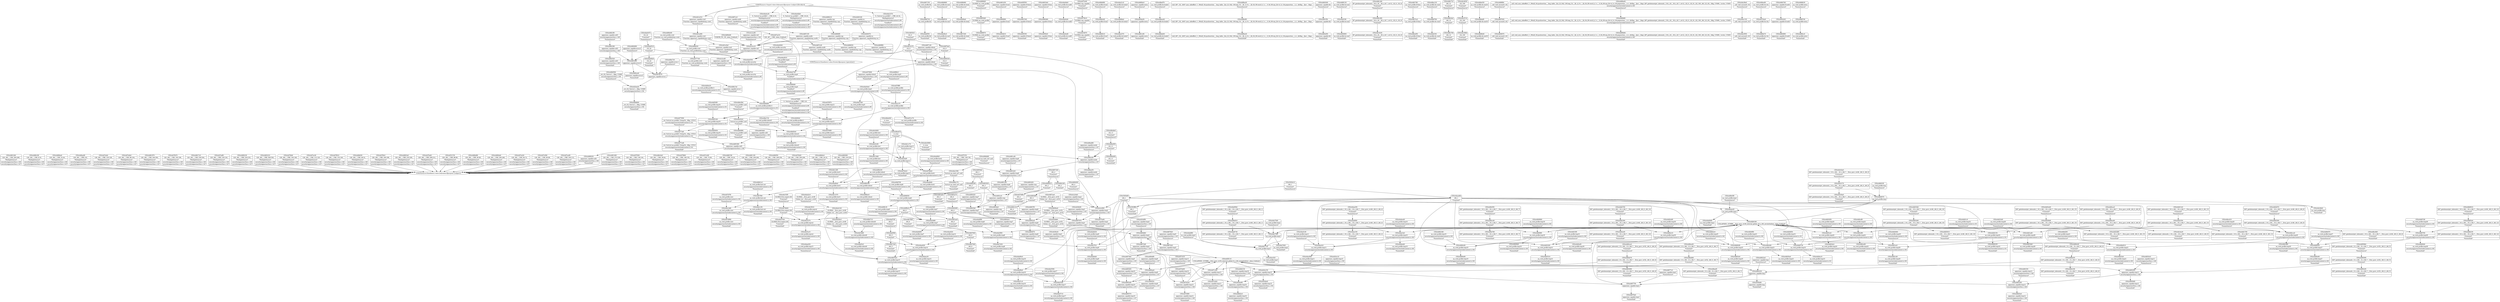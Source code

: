 digraph {
	CE0x4db91f0 [shape=record,shape=Mrecord,label="{CE0x4db91f0|aa_cred_profile:tmp|*SummSource*}"]
	CE0x4da8730 [shape=record,shape=Mrecord,label="{CE0x4da8730|i64*_getelementptr_inbounds_(_16_x_i64_,_16_x_i64_*___llvm_gcov_ctr46,_i64_0,_i64_1)|*Constant*|*SummSink*}"]
	CE0x4d8aef0 [shape=record,shape=Mrecord,label="{CE0x4d8aef0|i64*_getelementptr_inbounds_(_8_x_i64_,_8_x_i64_*___llvm_gcov_ctr52,_i64_0,_i64_7)|*Constant*|*SummSink*}"]
	CE0x4d8d730 [shape=record,shape=Mrecord,label="{CE0x4d8d730|aa_cred_profile:bb}"]
	CE0x4d9cc40 [shape=record,shape=Mrecord,label="{CE0x4d9cc40|i64*_getelementptr_inbounds_(_16_x_i64_,_16_x_i64_*___llvm_gcov_ctr46,_i64_0,_i64_7)|*Constant*}"]
	CE0x4c2c9a0 [shape=record,shape=Mrecord,label="{CE0x4c2c9a0|apparmor_capable:tmp2|security/apparmor/lsm.c,145|*SummSource*}"]
	CE0x4d81c60 [shape=record,shape=Mrecord,label="{CE0x4d81c60|apparmor_capable:tmp6|security/apparmor/lsm.c,147|*SummSink*}"]
	CE0x4dbd5e0 [shape=record,shape=Mrecord,label="{CE0x4dbd5e0|aa_cred_profile:tobool1|security/apparmor/include/context.h,100}"]
	CE0x4db8530 [shape=record,shape=Mrecord,label="{CE0x4db8530|aa_cred_profile:do.end}"]
	CE0x4d67620 [shape=record,shape=Mrecord,label="{CE0x4d67620|apparmor_capable:tmp5|security/apparmor/lsm.c,145|*SummSource*}"]
	CE0x593ff60 [shape=record,shape=Mrecord,label="{CE0x593ff60|i64_1|*Constant*|*SummSink*}"]
	CE0x4dd5160 [shape=record,shape=Mrecord,label="{CE0x4dd5160|aa_cred_profile:tmp34|security/apparmor/include/context.h,101}"]
	CE0x4d79ff0 [shape=record,shape=Mrecord,label="{CE0x4d79ff0|aa_cred_profile:profile|security/apparmor/include/context.h,100|*SummSource*}"]
	CE0x4dabab0 [shape=record,shape=Mrecord,label="{CE0x4dabab0|aa_cred_profile:tmp10|security/apparmor/include/context.h,100|*SummSink*}"]
	CE0x4d85090 [shape=record,shape=Mrecord,label="{CE0x4d85090|i64*_getelementptr_inbounds_(_8_x_i64_,_8_x_i64_*___llvm_gcov_ctr52,_i64_0,_i64_5)|*Constant*}"]
	CE0x4d83cc0 [shape=record,shape=Mrecord,label="{CE0x4d83cc0|apparmor_capable:cmp|security/apparmor/lsm.c,147}"]
	CE0x4da13b0 [shape=record,shape=Mrecord,label="{CE0x4da13b0|aa_cred_profile:tmp5|security/apparmor/include/context.h,99|*SummSink*}"]
	CE0x4d82690 [shape=record,shape=Mrecord,label="{CE0x4d82690|apparmor_capable:error.0|*SummSource*}"]
	CE0x4da1c50 [shape=record,shape=Mrecord,label="{CE0x4da1c50|aa_cred_profile:lnot.ext|security/apparmor/include/context.h,100|*SummSink*}"]
	CE0x4d796f0 [shape=record,shape=Mrecord,label="{CE0x4d796f0|0:_%struct.aa_profile*,_:_CRE_0,8_|*MultipleSource*|security/apparmor/include/context.h,99|*LoadInst*|security/apparmor/include/context.h,99|security/apparmor/include/context.h,100}"]
	CE0x4d1a5a0 [shape=record,shape=Mrecord,label="{CE0x4d1a5a0|apparmor_capable:cred|Function::apparmor_capable&Arg::cred::|*SummSink*}"]
	CE0x4d9b960 [shape=record,shape=Mrecord,label="{CE0x4d9b960|aa_cred_profile:do.body|*SummSource*}"]
	CE0x4dc4bb0 [shape=record,shape=Mrecord,label="{CE0x4dc4bb0|aa_cred_profile:tmp|*SummSink*}"]
	CE0x4db9c60 [shape=record,shape=Mrecord,label="{CE0x4db9c60|aa_cred_profile:tmp19|security/apparmor/include/context.h,100}"]
	CE0x4db7f80 [shape=record,shape=Mrecord,label="{CE0x4db7f80|aa_cred_profile:lnot.ext|security/apparmor/include/context.h,100}"]
	"CONST[source:1(input),value:2(dynamic)][purpose:{subject}][SrcIdx:0]"
	CE0x4d1a510 [shape=record,shape=Mrecord,label="{CE0x4d1a510|apparmor_capable:cred|Function::apparmor_capable&Arg::cred::|*SummSource*}"]
	CE0x4da6d00 [shape=record,shape=Mrecord,label="{CE0x4da6d00|aa_cred_profile:tmp7|security/apparmor/include/context.h,100|*SummSink*}"]
	CE0x4dd4150 [shape=record,shape=Mrecord,label="{CE0x4dd4150|aa_cred_profile:tmp32|security/apparmor/include/context.h,101}"]
	CE0x4d6bf30 [shape=record,shape=Mrecord,label="{CE0x4d6bf30|128:_i64,_:_CRE_48,52_|*MultipleSource*|security/apparmor/lsm.c,146|security/apparmor/lsm.c,147}"]
	CE0x4d69c60 [shape=record,shape=Mrecord,label="{CE0x4d69c60|i64*_getelementptr_inbounds_(_8_x_i64_,_8_x_i64_*___llvm_gcov_ctr52,_i64_0,_i64_0)|*Constant*|*SummSource*}"]
	CE0x4d686d0 [shape=record,shape=Mrecord,label="{CE0x4d686d0|GLOBAL:aa_cred_profile|*Constant*|*SummSource*}"]
	CE0x4daed30 [shape=record,shape=Mrecord,label="{CE0x4daed30|aa_cred_profile:tmp15|security/apparmor/include/context.h,100|*SummSource*}"]
	CE0x4db6c50 [shape=record,shape=Mrecord,label="{CE0x4db6c50|i64*_getelementptr_inbounds_(_16_x_i64_,_16_x_i64_*___llvm_gcov_ctr46,_i64_0,_i64_12)|*Constant*|*SummSink*}"]
	CE0x4dd0d70 [shape=record,shape=Mrecord,label="{CE0x4dd0d70|aa_cred_profile:tmp27|security/apparmor/include/context.h,100|*SummSource*}"]
	CE0x4d7a210 [shape=record,shape=Mrecord,label="{CE0x4d7a210|128:_i8*,_:_CRE:_elem_0:default:}"]
	CE0x4d671b0 [shape=record,shape=Mrecord,label="{CE0x4d671b0|i64_2|*Constant*|*SummSource*}"]
	CE0x4d678a0 [shape=record,shape=Mrecord,label="{CE0x4d678a0|apparmor_capable:tmp1|*SummSink*}"]
	CE0x4d63ae0 [shape=record,shape=Mrecord,label="{CE0x4d63ae0|i64_0|*Constant*|*SummSink*}"]
	CE0x4da5710 [shape=record,shape=Mrecord,label="{CE0x4da5710|aa_cred_profile:tmp17|security/apparmor/include/context.h,100|*SummSink*}"]
	CE0x4d9d790 [shape=record,shape=Mrecord,label="{CE0x4d9d790|aa_cred_profile:tmp6|security/apparmor/include/context.h,100|*SummSource*}"]
	CE0x4da0470 [shape=record,shape=Mrecord,label="{CE0x4da0470|i32_22|*Constant*|*SummSource*}"]
	CE0x4da8460 [shape=record,shape=Mrecord,label="{CE0x4da8460|aa_cred_profile:tmp1|*SummSink*}"]
	CE0x4d61d30 [shape=record,shape=Mrecord,label="{CE0x4d61d30|apparmor_capable:if.end|*SummSource*}"]
	CE0x4dd21d0 [shape=record,shape=Mrecord,label="{CE0x4dd21d0|aa_cred_profile:tmp29|security/apparmor/include/context.h,100|*SummSink*}"]
	CE0x4d62870 [shape=record,shape=Mrecord,label="{CE0x4d62870|i64*_getelementptr_inbounds_(_16_x_i64_,_16_x_i64_*___llvm_gcov_ctr46,_i64_0,_i64_8)|*Constant*|*SummSource*}"]
	CE0x4da6510 [shape=record,shape=Mrecord,label="{CE0x4da6510|i32_22|*Constant*}"]
	CE0x4d83b90 [shape=record,shape=Mrecord,label="{CE0x4d83b90|i64_4|*Constant*}"]
	CE0x4d77740 [shape=record,shape=Mrecord,label="{CE0x4d77740|aa_cred_profile:cred|Function::aa_cred_profile&Arg::cred::|*SummSink*}"]
	CE0x4d5f350 [shape=record,shape=Mrecord,label="{CE0x4d5f350|apparmor_capable:if.then2|*SummSink*}"]
	CE0x4d82520 [shape=record,shape=Mrecord,label="{CE0x4d82520|apparmor_capable:call3|security/apparmor/lsm.c,148|*SummSink*}"]
	CE0x4dc57b0 [shape=record,shape=Mrecord,label="{CE0x4dc57b0|GLOBAL:llvm.expect.i64|*Constant*|*SummSink*}"]
	CE0x4dd1bb0 [shape=record,shape=Mrecord,label="{CE0x4dd1bb0|aa_cred_profile:tmp28|security/apparmor/include/context.h,100|*SummSink*}"]
	CE0x4d85570 [shape=record,shape=Mrecord,label="{CE0x4d85570|apparmor_capable:tmp10|security/apparmor/lsm.c,147|*SummSink*}"]
	CE0x4dad1d0 [shape=record,shape=Mrecord,label="{CE0x4dad1d0|aa_cred_profile:tmp11|security/apparmor/include/context.h,100|*SummSource*}"]
	CE0x4d5f110 [shape=record,shape=Mrecord,label="{CE0x4d5f110|COLLAPSED:_GCMRE___llvm_gcov_ctr52_internal_global_8_x_i64_zeroinitializer:_elem_0:default:}"]
	CE0x4d60480 [shape=record,shape=Mrecord,label="{CE0x4d60480|apparmor_capable:if.then}"]
	CE0x4d67be0 [shape=record,shape=Mrecord,label="{CE0x4d67be0|i32_0|*Constant*}"]
	CE0x4dd54f0 [shape=record,shape=Mrecord,label="{CE0x4dd54f0|aa_cred_profile:tmp34|security/apparmor/include/context.h,101|*SummSource*}"]
	CE0x4da0710 [shape=record,shape=Mrecord,label="{CE0x4da0710|aa_cred_profile:security|security/apparmor/include/context.h,99|*SummSink*}"]
	CE0x4da0cb0 [shape=record,shape=Mrecord,label="{CE0x4da0cb0|aa_cred_profile:do.end8}"]
	CE0x4d75c60 [shape=record,shape=Mrecord,label="{CE0x4d75c60|GLOBAL:cap_capable|*Constant*|*SummSource*}"]
	CE0x4d66e90 [shape=record,shape=Mrecord,label="{CE0x4d66e90|aa_cred_profile:cred|Function::aa_cred_profile&Arg::cred::|*SummSource*}"]
	CE0x4d83da0 [shape=record,shape=Mrecord,label="{CE0x4d83da0|apparmor_capable:cmp|security/apparmor/lsm.c,147|*SummSink*}"]
	CE0x4dd3510 [shape=record,shape=Mrecord,label="{CE0x4dd3510|aa_cred_profile:tmp31|security/apparmor/include/context.h,100|*SummSink*}"]
	CE0x4d7dc70 [shape=record,shape=Mrecord,label="{CE0x4d7dc70|apparmor_capable:error.1}"]
	CE0x4d7b6e0 [shape=record,shape=Mrecord,label="{CE0x4d7b6e0|aa_cred_profile:lnot2|security/apparmor/include/context.h,100}"]
	CE0x4db8c60 [shape=record,shape=Mrecord,label="{CE0x4db8c60|aa_cred_profile:if.end}"]
	CE0x4dd41c0 [shape=record,shape=Mrecord,label="{CE0x4dd41c0|aa_cred_profile:tmp32|security/apparmor/include/context.h,101|*SummSource*}"]
	CE0x4dc02a0 [shape=record,shape=Mrecord,label="{CE0x4dc02a0|i64*_getelementptr_inbounds_(_16_x_i64_,_16_x_i64_*___llvm_gcov_ctr46,_i64_0,_i64_0)|*Constant*|*SummSource*}"]
	CE0x4dd07d0 [shape=record,shape=Mrecord,label="{CE0x4dd07d0|aa_cred_profile:tmp26|security/apparmor/include/context.h,100|*SummSource*}"]
	CE0x4d623d0 [shape=record,shape=Mrecord,label="{CE0x4d623d0|aa_cred_profile:tmp19|security/apparmor/include/context.h,100|*SummSource*}"]
	CE0x4da21c0 [shape=record,shape=Mrecord,label="{CE0x4da21c0|aa_cred_profile:do.body5|*SummSource*}"]
	CE0x4d7f9c0 [shape=record,shape=Mrecord,label="{CE0x4d7f9c0|128:_i64,_:_CRE_160,188_|*MultipleSource*|security/apparmor/lsm.c,146|security/apparmor/lsm.c,147}"]
	CE0x4d1a480 [shape=record,shape=Mrecord,label="{CE0x4d1a480|apparmor_capable:cred|Function::apparmor_capable&Arg::cred::}"]
	CE0x4db9960 [shape=record,shape=Mrecord,label="{CE0x4db9960|aa_cred_profile:tmp18|security/apparmor/include/context.h,100|*SummSource*}"]
	CE0x4db5dc0 [shape=record,shape=Mrecord,label="{CE0x4db5dc0|aa_cred_profile:tmp24|security/apparmor/include/context.h,100|*SummSink*}"]
	CE0x4db9470 [shape=record,shape=Mrecord,label="{CE0x4db9470|aa_cred_profile:tmp}"]
	CE0x4da5340 [shape=record,shape=Mrecord,label="{CE0x4da5340|aa_cred_profile:tmp17|security/apparmor/include/context.h,100}"]
	CE0x4d67ae0 [shape=record,shape=Mrecord,label="{CE0x4d67ae0|GLOBAL:__llvm_gcov_ctr52|Global_var:__llvm_gcov_ctr52|*SummSource*}"]
	CE0x4d5d630 [shape=record,shape=Mrecord,label="{CE0x4d5d630|apparmor_capable:tobool|security/apparmor/lsm.c,145}"]
	CE0x4dc0af0 [shape=record,shape=Mrecord,label="{CE0x4dc0af0|aa_cred_profile:tmp13}"]
	CE0x4dd2700 [shape=record,shape=Mrecord,label="{CE0x4dd2700|i64*_getelementptr_inbounds_(_16_x_i64_,_16_x_i64_*___llvm_gcov_ctr46,_i64_0,_i64_14)|*Constant*|*SummSource*}"]
	CE0x4d803e0 [shape=record,shape=Mrecord,label="{CE0x4d803e0|128:_i64,_:_CRE_232,240_|*MultipleSource*|security/apparmor/lsm.c,146|security/apparmor/lsm.c,147}"]
	CE0x4d61540 [shape=record,shape=Mrecord,label="{CE0x4d61540|apparmor_capable:if.then2}"]
	CE0x593fef0 [shape=record,shape=Mrecord,label="{CE0x593fef0|i64_1|*Constant*}"]
	CE0x4d3ef90 [shape=record,shape=Mrecord,label="{CE0x4d3ef90|apparmor_capable:tmp4|security/apparmor/lsm.c,145|*SummSource*}"]
	CE0x4d7fed0 [shape=record,shape=Mrecord,label="{CE0x4d7fed0|128:_i64,_:_CRE_208,212_|*MultipleSource*|security/apparmor/lsm.c,146|security/apparmor/lsm.c,147}"]
	CE0x4da0bc0 [shape=record,shape=Mrecord,label="{CE0x4da0bc0|aa_cred_profile:do.end|*SummSink*}"]
	CE0x4d7e730 [shape=record,shape=Mrecord,label="{CE0x4d7e730|128:_i64,_:_CRE_88,96_|*MultipleSource*|security/apparmor/lsm.c,146|security/apparmor/lsm.c,147}"]
	CE0x4dd13c0 [shape=record,shape=Mrecord,label="{CE0x4dd13c0|i64*_getelementptr_inbounds_(_16_x_i64_,_16_x_i64_*___llvm_gcov_ctr46,_i64_0,_i64_13)|*Constant*|*SummSource*}"]
	CE0x4d5da50 [shape=record,shape=Mrecord,label="{CE0x4d5da50|apparmor_capable:entry}"]
	CE0x4dc5910 [shape=record,shape=Mrecord,label="{CE0x4dc5910|aa_cred_profile:expval|security/apparmor/include/context.h,100|*SummSource*}"]
	CE0x4db6910 [shape=record,shape=Mrecord,label="{CE0x4db6910|i64*_getelementptr_inbounds_(_16_x_i64_,_16_x_i64_*___llvm_gcov_ctr46,_i64_0,_i64_12)|*Constant*|*SummSource*}"]
	CE0x4d6bd80 [shape=record,shape=Mrecord,label="{CE0x4d6bd80|128:_i64,_:_CRE_40,48_|*MultipleSource*|security/apparmor/lsm.c,146|security/apparmor/lsm.c,147}"]
	CE0x4d82380 [shape=record,shape=Mrecord,label="{CE0x4d82380|apparmor_capable:call3|security/apparmor/lsm.c,148}"]
	CE0x4d84000 [shape=record,shape=Mrecord,label="{CE0x4d84000|i64_4|*Constant*|*SummSource*}"]
	CE0x4da7730 [shape=record,shape=Mrecord,label="{CE0x4da7730|aa_cred_profile:tmp3}"]
	CE0x4d85a50 [shape=record,shape=Mrecord,label="{CE0x4d85a50|i64*_getelementptr_inbounds_(_8_x_i64_,_8_x_i64_*___llvm_gcov_ctr52,_i64_0,_i64_5)|*Constant*|*SummSink*}"]
	CE0x4da6620 [shape=record,shape=Mrecord,label="{CE0x4da6620|i32_22|*Constant*|*SummSink*}"]
	CE0x4d847f0 [shape=record,shape=Mrecord,label="{CE0x4d847f0|apparmor_capable:tmp8|security/apparmor/lsm.c,147|*SummSource*}"]
	CE0x4d8d590 [shape=record,shape=Mrecord,label="{CE0x4d8d590|_ret_i32_%error.1,_!dbg_!15489|security/apparmor/lsm.c,150|*SummSource*}"]
	CE0x4d622a0 [shape=record,shape=Mrecord,label="{CE0x4d622a0|apparmor_capable:tmp|*SummSource*}"]
	CE0x4d7d980 [shape=record,shape=Mrecord,label="{CE0x4d7d980|aa_cred_profile:conv|security/apparmor/include/context.h,100|*SummSink*}"]
	CE0x4d85400 [shape=record,shape=Mrecord,label="{CE0x4d85400|apparmor_capable:tmp10|security/apparmor/lsm.c,147|*SummSource*}"]
	CE0x4dbde00 [shape=record,shape=Mrecord,label="{CE0x4dbde00|aa_cred_profile:do.body6|*SummSink*}"]
	CE0x4daae20 [shape=record,shape=Mrecord,label="{CE0x4daae20|aa_cred_profile:tmp1}"]
	CE0x4c2c900 [shape=record,shape=Mrecord,label="{CE0x4c2c900|apparmor_capable:tmp2|security/apparmor/lsm.c,145}"]
	CE0x4d80da0 [shape=record,shape=Mrecord,label="{CE0x4d80da0|128:_i64,_:_CRE_240,248_|*MultipleSource*|security/apparmor/lsm.c,146|security/apparmor/lsm.c,147}"]
	CE0x4d75b10 [shape=record,shape=Mrecord,label="{CE0x4d75b10|GLOBAL:cap_capable|*Constant*}"]
	CE0x4dae3a0 [shape=record,shape=Mrecord,label="{CE0x4dae3a0|aa_cred_profile:tmp10|security/apparmor/include/context.h,100}"]
	CE0x4dac8b0 [shape=record,shape=Mrecord,label="{CE0x4dac8b0|aa_cred_profile:tmp11|security/apparmor/include/context.h,100|*SummSink*}"]
	CE0x4dba920 [shape=record,shape=Mrecord,label="{CE0x4dba920|i1_true|*Constant*|*SummSource*}"]
	CE0x4d7e220 [shape=record,shape=Mrecord,label="{CE0x4d7e220|128:_i64,_:_CRE_64,72_|*MultipleSource*|security/apparmor/lsm.c,146|security/apparmor/lsm.c,147}"]
	CE0x4db5ce0 [shape=record,shape=Mrecord,label="{CE0x4db5ce0|aa_cred_profile:tmp24|security/apparmor/include/context.h,100}"]
	CE0x4dbd320 [shape=record,shape=Mrecord,label="{CE0x4dbd320|aa_cred_profile:tmp21|security/apparmor/include/context.h,100|*SummSink*}"]
	CE0x4dc0170 [shape=record,shape=Mrecord,label="{CE0x4dc0170|i64*_getelementptr_inbounds_(_16_x_i64_,_16_x_i64_*___llvm_gcov_ctr46,_i64_0,_i64_0)|*Constant*}"]
	CE0x4dd5650 [shape=record,shape=Mrecord,label="{CE0x4dd5650|aa_cred_profile:tmp34|security/apparmor/include/context.h,101|*SummSink*}"]
	CE0x4dd36d0 [shape=record,shape=Mrecord,label="{CE0x4dd36d0|i64*_getelementptr_inbounds_(_16_x_i64_,_16_x_i64_*___llvm_gcov_ctr46,_i64_0,_i64_15)|*Constant*}"]
	CE0x4d84ae0 [shape=record,shape=Mrecord,label="{CE0x4d84ae0|apparmor_capable:tmp9|security/apparmor/lsm.c,147}"]
	CE0x4da4a30 [shape=record,shape=Mrecord,label="{CE0x4da4a30|0:_%struct.aa_profile*,_:_CRE_8,16_|*MultipleSource*|security/apparmor/include/context.h,99|*LoadInst*|security/apparmor/include/context.h,99|security/apparmor/include/context.h,100}"]
	CE0x4d8be20 [shape=record,shape=Mrecord,label="{CE0x4d8be20|void_(i8*,_i32,_i64)*_asm_sideeffect_1:_09ud2_0A.pushsection___bug_table,_22a_22_0A2:_09.long_1b_-_2b,_$_0:c_-_2b_0A_09.word_$_1:c_,_0_0A_09.org_2b+$_2:c_0A.popsection_,_i,i,i,_dirflag_,_fpsr_,_flags_|*SummSink*}"]
	CE0x4daf580 [shape=record,shape=Mrecord,label="{CE0x4daf580|i64_5|*Constant*}"]
	CE0x4dabf80 [shape=record,shape=Mrecord,label="{CE0x4dabf80|aa_cred_profile:tmp3|*SummSource*}"]
	CE0x4d18d70 [shape=record,shape=Mrecord,label="{CE0x4d18d70|GLOBAL:cap_capable|*Constant*|*SummSink*}"]
	CE0x4d7dce0 [shape=record,shape=Mrecord,label="{CE0x4d7dce0|apparmor_capable:tmp14|security/apparmor/lsm.c,149}"]
	CE0x4d7e580 [shape=record,shape=Mrecord,label="{CE0x4d7e580|128:_i64,_:_CRE_80,88_|*MultipleSource*|security/apparmor/lsm.c,146|security/apparmor/lsm.c,147}"]
	CE0x4da7560 [shape=record,shape=Mrecord,label="{CE0x4da7560|aa_cred_profile:tmp2}"]
	CE0x4dae820 [shape=record,shape=Mrecord,label="{CE0x4dae820|aa_cred_profile:tmp14|security/apparmor/include/context.h,100}"]
	CE0x4dbe870 [shape=record,shape=Mrecord,label="{CE0x4dbe870|aa_cred_profile:tobool1|security/apparmor/include/context.h,100|*SummSink*}"]
	CE0x4d7ea90 [shape=record,shape=Mrecord,label="{CE0x4d7ea90|128:_i64,_:_CRE_104,112_|*MultipleSource*|security/apparmor/lsm.c,146|security/apparmor/lsm.c,147}"]
	CE0x4dd3a40 [shape=record,shape=Mrecord,label="{CE0x4dd3a40|i64*_getelementptr_inbounds_(_16_x_i64_,_16_x_i64_*___llvm_gcov_ctr46,_i64_0,_i64_15)|*Constant*|*SummSource*}"]
	CE0x4d64db0 [shape=record,shape=Mrecord,label="{CE0x4d64db0|apparmor_capable:tmp4|security/apparmor/lsm.c,145}"]
	CE0x4c2caf0 [shape=record,shape=Mrecord,label="{CE0x4c2caf0|apparmor_capable:call|security/apparmor/lsm.c,144|*SummSink*}"]
	CE0x4d63fc0 [shape=record,shape=Mrecord,label="{CE0x4d63fc0|i32_0|*Constant*|*SummSource*}"]
	CE0x4d81460 [shape=record,shape=Mrecord,label="{CE0x4d81460|128:_i64,_:_CRE_272,528_|*MultipleSource*|security/apparmor/lsm.c,146|security/apparmor/lsm.c,147}"]
	CE0x4dd1ec0 [shape=record,shape=Mrecord,label="{CE0x4dd1ec0|aa_cred_profile:tmp29|security/apparmor/include/context.h,100}"]
	CE0x4d9f480 [shape=record,shape=Mrecord,label="{CE0x4d9f480|aa_cred_profile:tmp4|*LoadInst*|security/apparmor/include/context.h,99|*SummSink*}"]
	CE0x4d62040 [shape=record,shape=Mrecord,label="{CE0x4d62040|apparmor_capable:bb|*SummSource*}"]
	CE0x4d843b0 [shape=record,shape=Mrecord,label="{CE0x4d843b0|apparmor_capable:tmp7|security/apparmor/lsm.c,147}"]
	CE0x4d9fbc0 [shape=record,shape=Mrecord,label="{CE0x4d9fbc0|i64_0|*Constant*}"]
	CE0x4db9e80 [shape=record,shape=Mrecord,label="{CE0x4db9e80|aa_cred_profile:tmp19|security/apparmor/include/context.h,100|*SummSink*}"]
	CE0x4da1590 [shape=record,shape=Mrecord,label="{CE0x4da1590|%struct.aa_task_cxt*_null|*Constant*}"]
	CE0x4d9b430 [shape=record,shape=Mrecord,label="{CE0x4d9b430|aa_cred_profile:tobool|security/apparmor/include/context.h,100|*SummSource*}"]
	CE0x4dc5a10 [shape=record,shape=Mrecord,label="{CE0x4dc5a10|aa_cred_profile:expval|security/apparmor/include/context.h,100|*SummSink*}"]
	CE0x4dd2e80 [shape=record,shape=Mrecord,label="{CE0x4dd2e80|aa_cred_profile:tmp30|security/apparmor/include/context.h,100|*SummSource*}"]
	CE0x4da1dd0 [shape=record,shape=Mrecord,label="{CE0x4da1dd0|aa_cred_profile:conv|security/apparmor/include/context.h,100}"]
	CE0x4d81cd0 [shape=record,shape=Mrecord,label="{CE0x4d81cd0|apparmor_capable:tmp6|security/apparmor/lsm.c,147|*SummSource*}"]
	CE0x4dbe730 [shape=record,shape=Mrecord,label="{CE0x4dbe730|aa_cred_profile:tobool1|security/apparmor/include/context.h,100|*SummSource*}"]
	CE0x4da9520 [shape=record,shape=Mrecord,label="{CE0x4da9520|aa_cred_profile:tmp15|security/apparmor/include/context.h,100|*SummSink*}"]
	CE0x4d834c0 [shape=record,shape=Mrecord,label="{CE0x4d834c0|apparmor_capable:tmp11|security/apparmor/lsm.c,148|*SummSource*}"]
	CE0x4d6a950 [shape=record,shape=Mrecord,label="{CE0x4d6a950|i32_11|*Constant*}"]
	CE0x4dad840 [shape=record,shape=Mrecord,label="{CE0x4dad840|aa_cred_profile:lnot2|security/apparmor/include/context.h,100|*SummSource*}"]
	CE0x4d68a50 [shape=record,shape=Mrecord,label="{CE0x4d68a50|i64*_getelementptr_inbounds_(_8_x_i64_,_8_x_i64_*___llvm_gcov_ctr52,_i64_0,_i64_0)|*Constant*}"]
	CE0x4daf190 [shape=record,shape=Mrecord,label="{CE0x4daf190|aa_cred_profile:lor.end}"]
	CE0x4dc53f0 [shape=record,shape=Mrecord,label="{CE0x4dc53f0|GLOBAL:llvm.expect.i64|*Constant*|*SummSource*}"]
	CE0x4d7c3a0 [shape=record,shape=Mrecord,label="{CE0x4d7c3a0|apparmor_capable:tmp13|security/apparmor/lsm.c,149}"]
	CE0x4d7f300 [shape=record,shape=Mrecord,label="{CE0x4d7f300|128:_i64,_:_CRE_136,144_|*MultipleSource*|security/apparmor/lsm.c,146|security/apparmor/lsm.c,147}"]
	CE0x4d3e150 [shape=record,shape=Mrecord,label="{CE0x4d3e150|apparmor_capable:tmp15|security/apparmor/lsm.c,150}"]
	CE0x4da7640 [shape=record,shape=Mrecord,label="{CE0x4da7640|aa_cred_profile:tmp2|*SummSink*}"]
	CE0x4db4f80 [shape=record,shape=Mrecord,label="{CE0x4db4f80|aa_cred_profile:tmp23|security/apparmor/include/context.h,100|*SummSource*}"]
	CE0x4d61c80 [shape=record,shape=Mrecord,label="{CE0x4d61c80|apparmor_capable:entry|*SummSink*}"]
	CE0x4d836d0 [shape=record,shape=Mrecord,label="{CE0x4d836d0|apparmor_capable:tmp11|security/apparmor/lsm.c,148|*SummSink*}"]
	CE0x4d84970 [shape=record,shape=Mrecord,label="{CE0x4d84970|apparmor_capable:tmp8|security/apparmor/lsm.c,147|*SummSink*}"]
	CE0x4d78f70 [shape=record,shape=Mrecord,label="{CE0x4d78f70|aa_cred_profile:tmp12|security/apparmor/include/context.h,100|*SummSource*}"]
	CE0x4d6c0e0 [shape=record,shape=Mrecord,label="{CE0x4d6c0e0|128:_i64,_:_CRE_56,64_|*MultipleSource*|security/apparmor/lsm.c,146|security/apparmor/lsm.c,147}"]
	CE0x4d3fe20 [shape=record,shape=Mrecord,label="{CE0x4d3fe20|apparmor_capable:tmp3|security/apparmor/lsm.c,145|*SummSink*}"]
	CE0x4db60d0 [shape=record,shape=Mrecord,label="{CE0x4db60d0|aa_cred_profile:tmp25|security/apparmor/include/context.h,100}"]
	CE0x4d759f0 [shape=record,shape=Mrecord,label="{CE0x4d759f0|i64_2|*Constant*|*SummSink*}"]
	CE0x4dbc8d0 [shape=record,shape=Mrecord,label="{CE0x4dbc8d0|i64*_getelementptr_inbounds_(_16_x_i64_,_16_x_i64_*___llvm_gcov_ctr46,_i64_0,_i64_8)|*Constant*|*SummSink*}"]
	CE0x4d75a60 [shape=record,shape=Mrecord,label="{CE0x4d75a60|apparmor_capable:tmp2|security/apparmor/lsm.c,145|*SummSink*}"]
	CE0x4d820a0 [shape=record,shape=Mrecord,label="{CE0x4d820a0|apparmor_capable:tmp12|security/apparmor/lsm.c,148|*SummSink*}"]
	CE0x4db7540 [shape=record,shape=Mrecord,label="{CE0x4db7540|i64_5|*Constant*|*SummSink*}"]
	CE0x4d672d0 [shape=record,shape=Mrecord,label="{CE0x4d672d0|apparmor_capable:tmp4|security/apparmor/lsm.c,145|*SummSink*}"]
	CE0x4d62190 [shape=record,shape=Mrecord,label="{CE0x4d62190|i64*_getelementptr_inbounds_(_8_x_i64_,_8_x_i64_*___llvm_gcov_ctr52,_i64_0,_i64_0)|*Constant*|*SummSink*}"]
	CE0x4dc04a0 [shape=record,shape=Mrecord,label="{CE0x4dc04a0|i64*_getelementptr_inbounds_(_16_x_i64_,_16_x_i64_*___llvm_gcov_ctr46,_i64_0,_i64_0)|*Constant*|*SummSink*}"]
	CE0x4da30c0 [shape=record,shape=Mrecord,label="{CE0x4da30c0|%struct.aa_profile*_null|*Constant*}"]
	CE0x4d408a0 [shape=record,shape=Mrecord,label="{CE0x4d408a0|aa_cred_profile:do.body}"]
	CE0x4d8c3d0 [shape=record,shape=Mrecord,label="{CE0x4d8c3d0|i8*_getelementptr_inbounds_(_36_x_i8_,_36_x_i8_*_.str12,_i32_0,_i32_0)|*Constant*|*SummSource*}"]
	CE0x4d8c280 [shape=record,shape=Mrecord,label="{CE0x4d8c280|i8*_getelementptr_inbounds_(_36_x_i8_,_36_x_i8_*_.str12,_i32_0,_i32_0)|*Constant*}"]
	CE0x4d5f420 [shape=record,shape=Mrecord,label="{CE0x4d5f420|apparmor_capable:if.then|*SummSink*}"]
	CE0x4d68870 [shape=record,shape=Mrecord,label="{CE0x4d68870|GLOBAL:aa_cred_profile|*Constant*|*SummSink*}"]
	CE0x4db72c0 [shape=record,shape=Mrecord,label="{CE0x4db72c0|aa_cred_profile:if.then}"]
	CE0x4dc4a20 [shape=record,shape=Mrecord,label="{CE0x4dc4a20|i64*_getelementptr_inbounds_(_16_x_i64_,_16_x_i64_*___llvm_gcov_ctr46,_i64_0,_i64_9)|*Constant*|*SummSink*}"]
	CE0x4d75900 [shape=record,shape=Mrecord,label="{CE0x4d75900|apparmor_capable:tobool|security/apparmor/lsm.c,145|*SummSink*}"]
	CE0x4da0ed0 [shape=record,shape=Mrecord,label="{CE0x4da0ed0|aa_cred_profile:do.end8|*SummSink*}"]
	CE0x4d9b390 [shape=record,shape=Mrecord,label="{CE0x4d9b390|aa_cred_profile:tobool|security/apparmor/include/context.h,100}"]
	CE0x4da0550 [shape=record,shape=Mrecord,label="{CE0x4da0550|aa_cred_profile:security|security/apparmor/include/context.h,99}"]
	CE0x4daf050 [shape=record,shape=Mrecord,label="{CE0x4daf050|aa_cred_profile:bb|*SummSink*}"]
	CE0x4d8a8d0 [shape=record,shape=Mrecord,label="{CE0x4d8a8d0|i64*_getelementptr_inbounds_(_8_x_i64_,_8_x_i64_*___llvm_gcov_ctr52,_i64_0,_i64_7)|*Constant*}"]
	CE0x4da0de0 [shape=record,shape=Mrecord,label="{CE0x4da0de0|aa_cred_profile:do.end8|*SummSource*}"]
	CE0x4d6a8e0 [shape=record,shape=Mrecord,label="{CE0x4d6a8e0|i32_11|*Constant*|*SummSource*}"]
	CE0x4d68430 [shape=record,shape=Mrecord,label="{CE0x4d68430|apparmor_capable:call1|security/apparmor/lsm.c,146|*SummSink*}"]
	CE0x4d7f660 [shape=record,shape=Mrecord,label="{CE0x4d7f660|128:_i64,_:_CRE_148,152_|*MultipleSource*|security/apparmor/lsm.c,146|security/apparmor/lsm.c,147}"]
	CE0x4d82a40 [shape=record,shape=Mrecord,label="{CE0x4d82a40|apparmor_capable:error.0|*SummSink*}"]
	CE0x4d40490 [shape=record,shape=Mrecord,label="{CE0x4d40490|i64_0|*Constant*}"]
	CE0x4d7e3d0 [shape=record,shape=Mrecord,label="{CE0x4d7e3d0|128:_i64,_:_CRE_72,80_|*MultipleSource*|security/apparmor/lsm.c,146|security/apparmor/lsm.c,147}"]
	CE0x4d7c620 [shape=record,shape=Mrecord,label="{CE0x4d7c620|apparmor_capable:tmp13|security/apparmor/lsm.c,149|*SummSink*}"]
	CE0x4daba40 [shape=record,shape=Mrecord,label="{CE0x4daba40|aa_cred_profile:tmp10|security/apparmor/include/context.h,100|*SummSource*}"]
	CE0x4dc0d00 [shape=record,shape=Mrecord,label="{CE0x4dc0d00|aa_cred_profile:lnot|security/apparmor/include/context.h,100|*SummSource*}"]
	CE0x4d83060 [shape=record,shape=Mrecord,label="{CE0x4d83060|i64*_getelementptr_inbounds_(_8_x_i64_,_8_x_i64_*___llvm_gcov_ctr52,_i64_0,_i64_6)|*Constant*|*SummSink*}"]
	CE0x4d81b20 [shape=record,shape=Mrecord,label="{CE0x4d81b20|apparmor_capable:tmp6|security/apparmor/lsm.c,147}"]
	CE0x4dc1470 [shape=record,shape=Mrecord,label="{CE0x4dc1470|aa_cred_profile:lnot3|security/apparmor/include/context.h,100|*SummSink*}"]
	CE0x4d6b7d0 [shape=record,shape=Mrecord,label="{CE0x4d6b7d0|128:_i64,_:_CRE_16,24_|*MultipleSource*|security/apparmor/lsm.c,146|security/apparmor/lsm.c,147}"]
	CE0x4db62c0 [shape=record,shape=Mrecord,label="{CE0x4db62c0|aa_cred_profile:tmp25|security/apparmor/include/context.h,100|*SummSource*}"]
	CE0x4d9e5f0 [shape=record,shape=Mrecord,label="{CE0x4d9e5f0|aa_cred_profile:tmp1|*SummSource*}"]
	CE0x4da2740 [shape=record,shape=Mrecord,label="{CE0x4da2740|aa_cred_profile:tmp4|*LoadInst*|security/apparmor/include/context.h,99}"]
	CE0x4d64030 [shape=record,shape=Mrecord,label="{CE0x4d64030|i32_0|*Constant*|*SummSink*}"]
	CE0x4d7c410 [shape=record,shape=Mrecord,label="{CE0x4d7c410|apparmor_capable:tmp13|security/apparmor/lsm.c,149|*SummSource*}"]
	CE0x4d3ee90 [shape=record,shape=Mrecord,label="{CE0x4d3ee90|apparmor_capable:tmp16|security/apparmor/lsm.c,150}"]
	CE0x4daa250 [shape=record,shape=Mrecord,label="{CE0x4daa250|i64*_getelementptr_inbounds_(_16_x_i64_,_16_x_i64_*___llvm_gcov_ctr46,_i64_0,_i64_4)|*Constant*|*SummSource*}"]
	CE0x4d8aa40 [shape=record,shape=Mrecord,label="{CE0x4d8aa40|i64*_getelementptr_inbounds_(_8_x_i64_,_8_x_i64_*___llvm_gcov_ctr52,_i64_0,_i64_7)|*Constant*|*SummSource*}"]
	CE0x4d675b0 [shape=record,shape=Mrecord,label="{CE0x4d675b0|apparmor_capable:tmp5|security/apparmor/lsm.c,145|*SummSink*}"]
	CE0x4d842a0 [shape=record,shape=Mrecord,label="{CE0x4d842a0|apparmor_capable:tmp8|security/apparmor/lsm.c,147}"]
	CE0x4d3e1c0 [shape=record,shape=Mrecord,label="{CE0x4d3e1c0|apparmor_capable:tmp15|security/apparmor/lsm.c,150|*SummSource*}"]
	CE0x4dd4e20 [shape=record,shape=Mrecord,label="{CE0x4dd4e20|aa_cred_profile:profile11|security/apparmor/include/context.h,101|*SummSource*}"]
	CE0x4d67cc0 [shape=record,shape=Mrecord,label="{CE0x4d67cc0|apparmor_capable:audit|Function::apparmor_capable&Arg::audit::|*SummSource*}"]
	CE0x4d81100 [shape=record,shape=Mrecord,label="{CE0x4d81100|128:_i64,_:_CRE_256,264_|*MultipleSource*|security/apparmor/lsm.c,146|security/apparmor/lsm.c,147}"]
	CE0x4d8b4f0 [shape=record,shape=Mrecord,label="{CE0x4d8b4f0|void_(i8*,_i32,_i64)*_asm_sideeffect_1:_09ud2_0A.pushsection___bug_table,_22a_22_0A2:_09.long_1b_-_2b,_$_0:c_-_2b_0A_09.word_$_1:c_,_0_0A_09.org_2b+$_2:c_0A.popsection_,_i,i,i,_dirflag_,_fpsr_,_flags_}"]
	CE0x4dd4db0 [shape=record,shape=Mrecord,label="{CE0x4dd4db0|aa_cred_profile:profile11|security/apparmor/include/context.h,101}"]
	CE0x4dae330 [shape=record,shape=Mrecord,label="{CE0x4dae330|i64*_getelementptr_inbounds_(_16_x_i64_,_16_x_i64_*___llvm_gcov_ctr46,_i64_0,_i64_4)|*Constant*|*SummSink*}"]
	CE0x4dbed50 [shape=record,shape=Mrecord,label="{CE0x4dbed50|aa_cred_profile:if.then|*SummSink*}"]
	CE0x4dba670 [shape=record,shape=Mrecord,label="{CE0x4dba670|i1_true|*Constant*}"]
	CE0x4d80f50 [shape=record,shape=Mrecord,label="{CE0x4d80f50|128:_i64,_:_CRE_248,256_|*MultipleSource*|security/apparmor/lsm.c,146|security/apparmor/lsm.c,147}"]
	CE0x4d9d930 [shape=record,shape=Mrecord,label="{CE0x4d9d930|aa_cred_profile:tmp6|security/apparmor/include/context.h,100}"]
	CE0x4db5260 [shape=record,shape=Mrecord,label="{CE0x4db5260|i64*_getelementptr_inbounds_(_16_x_i64_,_16_x_i64_*___llvm_gcov_ctr46,_i64_0,_i64_10)|*Constant*}"]
	CE0x4dc4430 [shape=record,shape=Mrecord,label="{CE0x4dc4430|i8*_getelementptr_inbounds_(_36_x_i8_,_36_x_i8_*_.str12,_i32_0,_i32_0)|*Constant*|*SummSink*}"]
	CE0x4dba130 [shape=record,shape=Mrecord,label="{CE0x4dba130|aa_cred_profile:do.cond|*SummSource*}"]
	CE0x4dd3d80 [shape=record,shape=Mrecord,label="{CE0x4dd3d80|i64*_getelementptr_inbounds_(_16_x_i64_,_16_x_i64_*___llvm_gcov_ctr46,_i64_0,_i64_15)|*Constant*|*SummSink*}"]
	CE0x4d5dd10 [shape=record,shape=Mrecord,label="{CE0x4d5dd10|apparmor_capable:if.end|*SummSink*}"]
	CE0x4d8a7a0 [shape=record,shape=Mrecord,label="{CE0x4d8a7a0|apparmor_capable:error.1|*SummSink*}"]
	CE0x4dc0c90 [shape=record,shape=Mrecord,label="{CE0x4dc0c90|aa_cred_profile:lnot|security/apparmor/include/context.h,100}"]
	CE0x4db73f0 [shape=record,shape=Mrecord,label="{CE0x4db73f0|aa_cred_profile:if.then|*SummSource*}"]
	CE0x4db65a0 [shape=record,shape=Mrecord,label="{CE0x4db65a0|i64*_getelementptr_inbounds_(_16_x_i64_,_16_x_i64_*___llvm_gcov_ctr46,_i64_0,_i64_12)|*Constant*}"]
	CE0x4d8ba20 [shape=record,shape=Mrecord,label="{CE0x4d8ba20|void_(i8*,_i32,_i64)*_asm_sideeffect_1:_09ud2_0A.pushsection___bug_table,_22a_22_0A2:_09.long_1b_-_2b,_$_0:c_-_2b_0A_09.word_$_1:c_,_0_0A_09.org_2b+$_2:c_0A.popsection_,_i,i,i,_dirflag_,_fpsr_,_flags_|*SummSource*}"]
	CE0x4d7fd20 [shape=record,shape=Mrecord,label="{CE0x4d7fd20|128:_i64,_:_CRE_200,208_|*MultipleSource*|security/apparmor/lsm.c,146|security/apparmor/lsm.c,147}"]
	CE0x4d8c6a0 [shape=record,shape=Mrecord,label="{CE0x4d8c6a0|i64_12|*Constant*}"]
	CE0x4dc47c0 [shape=record,shape=Mrecord,label="{CE0x4dc47c0|i32_100|*Constant*}"]
	CE0x4daea30 [shape=record,shape=Mrecord,label="{CE0x4daea30|aa_cred_profile:tmp14|security/apparmor/include/context.h,100|*SummSink*}"]
	CE0x4da2810 [shape=record,shape=Mrecord,label="{CE0x4da2810|aa_cred_profile:tmp4|*LoadInst*|security/apparmor/include/context.h,99|*SummSource*}"]
	CE0x4d9bec0 [shape=record,shape=Mrecord,label="{CE0x4d9bec0|aa_cred_profile:tobool|security/apparmor/include/context.h,100|*SummSink*}"]
	CE0x4dd20b0 [shape=record,shape=Mrecord,label="{CE0x4dd20b0|aa_cred_profile:tmp29|security/apparmor/include/context.h,100|*SummSource*}"]
	CE0x4dd0840 [shape=record,shape=Mrecord,label="{CE0x4dd0840|aa_cred_profile:tmp26|security/apparmor/include/context.h,100|*SummSink*}"]
	CE0x4dbdef0 [shape=record,shape=Mrecord,label="{CE0x4dbdef0|aa_cred_profile:do.end10}"]
	CE0x4d40670 [shape=record,shape=Mrecord,label="{CE0x4d40670|_call_void_mcount()_#2|*SummSink*}"]
	CE0x4d7db00 [shape=record,shape=Mrecord,label="{CE0x4d7db00|GLOBAL:llvm.expect.i64|*Constant*}"]
	CE0x4d9d610 [shape=record,shape=Mrecord,label="{CE0x4d9d610|i64_2|*Constant*}"]
	CE0x4d63a70 [shape=record,shape=Mrecord,label="{CE0x4d63a70|i64_0|*Constant*|*SummSource*}"]
	CE0x4d896f0 [shape=record,shape=Mrecord,label="{CE0x4d896f0|_call_void_asm_sideeffect_1:_09ud2_0A.pushsection___bug_table,_22a_22_0A2:_09.long_1b_-_2b,_$_0:c_-_2b_0A_09.word_$_1:c_,_0_0A_09.org_2b+$_2:c_0A.popsection_,_i,i,i,_dirflag_,_fpsr_,_flags_(i8*_getelementptr_inbounds_(_36_x_i8_,_36_x_i8_*_.str12,_i32_0,_i32_0),_i32_100,_i64_12)_#2,_!dbg_!15490,_!srcloc_!15493|security/apparmor/include/context.h,100}"]
	CE0x4d6b9c0 [shape=record,shape=Mrecord,label="{CE0x4d6b9c0|128:_i64,_:_CRE_24,32_|*MultipleSource*|security/apparmor/lsm.c,146|security/apparmor/lsm.c,147}"]
	CE0x4dd0e90 [shape=record,shape=Mrecord,label="{CE0x4dd0e90|aa_cred_profile:tmp27|security/apparmor/include/context.h,100|*SummSink*}"]
	CE0x4d67420 [shape=record,shape=Mrecord,label="{CE0x4d67420|apparmor_capable:tmp5|security/apparmor/lsm.c,145}"]
	CE0x4dac130 [shape=record,shape=Mrecord,label="{CE0x4dac130|_call_void_mcount()_#2}"]
	CE0x4daca70 [shape=record,shape=Mrecord,label="{CE0x4daca70|aa_cred_profile:profile|security/apparmor/include/context.h,100}"]
	CE0x4dc4830 [shape=record,shape=Mrecord,label="{CE0x4dc4830|i32_100|*Constant*|*SummSource*}"]
	"CONST[source:0(mediator),value:0(static)][purpose:{operation}]"
	CE0x4dc49b0 [shape=record,shape=Mrecord,label="{CE0x4dc49b0|i32_100|*Constant*|*SummSink*}"]
	CE0x4dbcd10 [shape=record,shape=Mrecord,label="{CE0x4dbcd10|aa_cred_profile:tmp20|security/apparmor/include/context.h,100|*SummSource*}"]
	CE0x4da9f40 [shape=record,shape=Mrecord,label="{CE0x4da9f40|i64*_getelementptr_inbounds_(_16_x_i64_,_16_x_i64_*___llvm_gcov_ctr46,_i64_0,_i64_4)|*Constant*}"]
	CE0x4da51c0 [shape=record,shape=Mrecord,label="{CE0x4da51c0|aa_cred_profile:tmp16|security/apparmor/include/context.h,100|*SummSink*}"]
	CE0x4d80080 [shape=record,shape=Mrecord,label="{CE0x4d80080|128:_i64,_:_CRE_216,224_|*MultipleSource*|security/apparmor/lsm.c,146|security/apparmor/lsm.c,147}"]
	CE0x4da2370 [shape=record,shape=Mrecord,label="{CE0x4da2370|aa_cred_profile:do.body5|*SummSink*}"]
	CE0x4d62230 [shape=record,shape=Mrecord,label="{CE0x4d62230|apparmor_capable:tmp}"]
	CE0x4d69130 [shape=record,shape=Mrecord,label="{CE0x4d69130|aa_cred_profile:lor.end|*SummSource*}"]
	CE0x4da04e0 [shape=record,shape=Mrecord,label="{CE0x4da04e0|aa_cred_profile:tmp5|security/apparmor/include/context.h,99}"]
	CE0x4d6acb0 [shape=record,shape=Mrecord,label="{CE0x4d6acb0|apparmor_capable:mode|security/apparmor/lsm.c,147}"]
	CE0x4d852d0 [shape=record,shape=Mrecord,label="{CE0x4d852d0|apparmor_capable:tmp10|security/apparmor/lsm.c,147}"]
	CE0x4d3fdb0 [shape=record,shape=Mrecord,label="{CE0x4d3fdb0|GLOBAL:__llvm_gcov_ctr52|Global_var:__llvm_gcov_ctr52|*SummSink*}"]
	CE0x4dd4a10 [shape=record,shape=Mrecord,label="{CE0x4dd4a10|aa_cred_profile:tmp33|security/apparmor/include/context.h,101|*SummSink*}"]
	CE0x4dd4730 [shape=record,shape=Mrecord,label="{CE0x4dd4730|aa_cred_profile:tmp33|security/apparmor/include/context.h,101}"]
	CE0x4d84420 [shape=record,shape=Mrecord,label="{CE0x4d84420|apparmor_capable:tmp7|security/apparmor/lsm.c,147|*SummSource*}"]
	CE0x4da96e0 [shape=record,shape=Mrecord,label="{CE0x4da96e0|aa_cred_profile:tmp16|security/apparmor/include/context.h,100}"]
	CE0x4dd2ef0 [shape=record,shape=Mrecord,label="{CE0x4dd2ef0|aa_cred_profile:tmp30|security/apparmor/include/context.h,100|*SummSink*}"]
	CE0x4d69e80 [shape=record,shape=Mrecord,label="{CE0x4d69e80|VOIDTB_TE:_CE:_elem_0:default:}"]
	CE0x4d60bc0 [shape=record,shape=Mrecord,label="{CE0x4d60bc0|apparmor_capable:entry|*SummSource*}"]
	CE0x4d83450 [shape=record,shape=Mrecord,label="{CE0x4d83450|apparmor_capable:tmp11|security/apparmor/lsm.c,148}"]
	CE0x4d812b0 [shape=record,shape=Mrecord,label="{CE0x4d812b0|128:_i64,_:_CRE_264,268_|*MultipleSource*|security/apparmor/lsm.c,146|security/apparmor/lsm.c,147}"]
	CE0x4d8d150 [shape=record,shape=Mrecord,label="{CE0x4d8d150|apparmor_capable:tmp16|security/apparmor/lsm.c,150|*SummSource*}"]
	CE0x4d7d7f0 [shape=record,shape=Mrecord,label="{CE0x4d7d7f0|aa_cred_profile:conv|security/apparmor/include/context.h,100|*SummSource*}"]
	CE0x4d84130 [shape=record,shape=Mrecord,label="{CE0x4d84130|i64_4|*Constant*|*SummSink*}"]
	CE0x4d654b0 [shape=record,shape=Mrecord,label="{CE0x4d654b0|apparmor_capable:call1|security/apparmor/lsm.c,146|*SummSource*}"]
	CE0x4d8d8a0 [shape=record,shape=Mrecord,label="{CE0x4d8d8a0|aa_cred_profile:do.body5}"]
	CE0x4da4140 [shape=record,shape=Mrecord,label="{CE0x4da4140|GLOBAL:__llvm_gcov_ctr46|Global_var:__llvm_gcov_ctr46}"]
	CE0x4c2ca80 [shape=record,shape=Mrecord,label="{CE0x4c2ca80|apparmor_capable:call|security/apparmor/lsm.c,144|*SummSource*}"]
	CE0x4d67c50 [shape=record,shape=Mrecord,label="{CE0x4d67c50|apparmor_capable:audit|Function::apparmor_capable&Arg::audit::}"]
	CE0x4dd3200 [shape=record,shape=Mrecord,label="{CE0x4dd3200|aa_cred_profile:tmp31|security/apparmor/include/context.h,100}"]
	CE0x4db81c0 [shape=record,shape=Mrecord,label="{CE0x4db81c0|aa_cred_profile:lnot.ext|security/apparmor/include/context.h,100|*SummSource*}"]
	CE0x4da5590 [shape=record,shape=Mrecord,label="{CE0x4da5590|aa_cred_profile:tmp17|security/apparmor/include/context.h,100|*SummSource*}"]
	CE0x593fe10 [shape=record,shape=Mrecord,label="{CE0x593fe10|i64_1|*Constant*|*SummSource*}"]
	CE0x4dbcd80 [shape=record,shape=Mrecord,label="{CE0x4dbcd80|aa_cred_profile:tmp20|security/apparmor/include/context.h,100|*SummSink*}"]
	CE0x4dd0760 [shape=record,shape=Mrecord,label="{CE0x4dd0760|aa_cred_profile:tmp26|security/apparmor/include/context.h,100}"]
	CE0x4da8d30 [shape=record,shape=Mrecord,label="{CE0x4da8d30|aa_cred_profile:tmp9|security/apparmor/include/context.h,100|*SummSource*}"]
	CE0x4d6b180 [shape=record,shape=Mrecord,label="{CE0x4d6b180|128:_i64,_:_CRE_8,16_|*MultipleSource*|security/apparmor/lsm.c,146|security/apparmor/lsm.c,147}"]
	CE0x4dc0990 [shape=record,shape=Mrecord,label="{CE0x4dc0990|i1_true|*Constant*|*SummSink*}"]
	CE0x4d62500 [shape=record,shape=Mrecord,label="{CE0x4d62500|i64*_getelementptr_inbounds_(_16_x_i64_,_16_x_i64_*___llvm_gcov_ctr46,_i64_0,_i64_8)|*Constant*}"]
	CE0x593fe80 [shape=record,shape=Mrecord,label="{CE0x593fe80|apparmor_capable:tmp|*SummSink*}"]
	CE0x4d790f0 [shape=record,shape=Mrecord,label="{CE0x4d790f0|aa_cred_profile:tmp12|security/apparmor/include/context.h,100|*SummSink*}"]
	CE0x4d6ad80 [shape=record,shape=Mrecord,label="{CE0x4d6ad80|apparmor_capable:mode|security/apparmor/lsm.c,147|*SummSource*}"]
	CE0x4d84df0 [shape=record,shape=Mrecord,label="{CE0x4d84df0|apparmor_capable:tmp9|security/apparmor/lsm.c,147|*SummSource*}"]
	CE0x4d66830 [shape=record,shape=Mrecord,label="{CE0x4d66830|apparmor_capable:cap|Function::apparmor_capable&Arg::cap::|*SummSink*}"]
	CE0x4d7de60 [shape=record,shape=Mrecord,label="{CE0x4d7de60|apparmor_capable:tmp14|security/apparmor/lsm.c,149|*SummSource*}"]
	CE0x4d619a0 [shape=record,shape=Mrecord,label="{CE0x4d619a0|apparmor_capable:if.then|*SummSource*}"]
	CE0x4d64ba0 [shape=record,shape=Mrecord,label="{CE0x4d64ba0|GLOBAL:__llvm_gcov_ctr52|Global_var:__llvm_gcov_ctr52}"]
	CE0x4dbef70 [shape=record,shape=Mrecord,label="{CE0x4dbef70|aa_cred_profile:do.body6|*SummSource*}"]
	CE0x4dd1ad0 [shape=record,shape=Mrecord,label="{CE0x4dd1ad0|aa_cred_profile:tmp28|security/apparmor/include/context.h,100}"]
	CE0x4dd2a40 [shape=record,shape=Mrecord,label="{CE0x4dd2a40|i64*_getelementptr_inbounds_(_16_x_i64_,_16_x_i64_*___llvm_gcov_ctr46,_i64_0,_i64_14)|*Constant*|*SummSink*}"]
	"CONST[source:0(mediator),value:2(dynamic)][purpose:{subject}]"
	CE0x4d7dfd0 [shape=record,shape=Mrecord,label="{CE0x4d7dfd0|apparmor_capable:tmp14|security/apparmor/lsm.c,149|*SummSink*}"]
	CE0x4d6ae50 [shape=record,shape=Mrecord,label="{CE0x4d6ae50|apparmor_capable:mode|security/apparmor/lsm.c,147|*SummSink*}"]
	CE0x4d844c0 [shape=record,shape=Mrecord,label="{CE0x4d844c0|apparmor_capable:tmp7|security/apparmor/lsm.c,147|*SummSink*}"]
	CE0x4d3ebe0 [shape=record,shape=Mrecord,label="{CE0x4d3ebe0|apparmor_capable:tmp15|security/apparmor/lsm.c,150|*SummSink*}"]
	CE0x4db8e70 [shape=record,shape=Mrecord,label="{CE0x4db8e70|aa_cred_profile:lor.rhs|*SummSink*}"]
	CE0x4d67970 [shape=record,shape=Mrecord,label="{CE0x4d67970|apparmor_capable:tmp3|security/apparmor/lsm.c,145}"]
	CE0x4d8ca00 [shape=record,shape=Mrecord,label="{CE0x4d8ca00|i64*_getelementptr_inbounds_(_16_x_i64_,_16_x_i64_*___llvm_gcov_ctr46,_i64_0,_i64_9)|*Constant*}"]
	CE0x4d8a730 [shape=record,shape=Mrecord,label="{CE0x4d8a730|apparmor_capable:error.1|*SummSource*}"]
	CE0x4db99d0 [shape=record,shape=Mrecord,label="{CE0x4db99d0|aa_cred_profile:tmp18|security/apparmor/include/context.h,100|*SummSink*}"]
	CE0x4d647d0 [shape=record,shape=Mrecord,label="{CE0x4d647d0|apparmor_capable:if.end4|*SummSource*}"]
	CE0x4dd1700 [shape=record,shape=Mrecord,label="{CE0x4dd1700|i64*_getelementptr_inbounds_(_16_x_i64_,_16_x_i64_*___llvm_gcov_ctr46,_i64_0,_i64_13)|*Constant*|*SummSink*}"]
	CE0x4d6bba0 [shape=record,shape=Mrecord,label="{CE0x4d6bba0|128:_i64,_:_CRE_32,40_|*MultipleSource*|security/apparmor/lsm.c,146|security/apparmor/lsm.c,147}"]
	CE0x4d8d600 [shape=record,shape=Mrecord,label="{CE0x4d8d600|_ret_i32_%error.1,_!dbg_!15489|security/apparmor/lsm.c,150|*SummSink*}"]
	CE0x4dd4fa0 [shape=record,shape=Mrecord,label="{CE0x4dd4fa0|aa_cred_profile:profile11|security/apparmor/include/context.h,101|*SummSink*}"]
	CE0x4dbd010 [shape=record,shape=Mrecord,label="{CE0x4dbd010|aa_cred_profile:tmp21|security/apparmor/include/context.h,100}"]
	CE0x4d64180 [shape=record,shape=Mrecord,label="{CE0x4d64180|i64_2|*Constant*}"]
	CE0x4d3fe90 [shape=record,shape=Mrecord,label="{CE0x4d3fe90|apparmor_capable:tmp3|security/apparmor/lsm.c,145|*SummSource*}"]
	CE0x4db8410 [shape=record,shape=Mrecord,label="{CE0x4db8410|aa_cred_profile:if.end|*SummSink*}"]
	CE0x4d77cd0 [shape=record,shape=Mrecord,label="{CE0x4d77cd0|_ret_%struct.aa_profile*_%tmp34,_!dbg_!15510|security/apparmor/include/context.h,101|*SummSink*}"]
	CE0x4dc3a70 [shape=record,shape=Mrecord,label="{CE0x4dc3a70|i32_0|*Constant*}"]
	CE0x4d9cf50 [shape=record,shape=Mrecord,label="{CE0x4d9cf50|i64*_getelementptr_inbounds_(_16_x_i64_,_16_x_i64_*___llvm_gcov_ctr46,_i64_0,_i64_7)|*Constant*|*SummSource*}"]
	CE0x4da0640 [shape=record,shape=Mrecord,label="{CE0x4da0640|aa_cred_profile:security|security/apparmor/include/context.h,99|*SummSource*}"]
	CE0x4d68740 [shape=record,shape=Mrecord,label="{CE0x4d68740|aa_cred_profile:entry}"]
	CE0x4db76c0 [shape=record,shape=Mrecord,label="{CE0x4db76c0|aa_cred_profile:tmp15|security/apparmor/include/context.h,100}"]
	CE0x4d8cfd0 [shape=record,shape=Mrecord,label="{CE0x4d8cfd0|aa_cred_profile:tmp23|security/apparmor/include/context.h,100}"]
	CE0x4d6aa90 [shape=record,shape=Mrecord,label="{CE0x4d6aa90|128:_i64,_:_CRE_0,8_|*MultipleSource*|security/apparmor/lsm.c,146|security/apparmor/lsm.c,147}"]
	CE0x4d83930 [shape=record,shape=Mrecord,label="{CE0x4d83930|i64_3|*Constant*}"]
	CE0x4da4bb0 [shape=record,shape=Mrecord,label="{CE0x4da4bb0|0:_%struct.aa_profile*,_:_CRE_16,24_|*MultipleSource*|security/apparmor/include/context.h,99|*LoadInst*|security/apparmor/include/context.h,99|security/apparmor/include/context.h,100}"]
	CE0x4db8790 [shape=record,shape=Mrecord,label="{CE0x4db8790|aa_cred_profile:do.cond}"]
	CE0x4d7a170 [shape=record,shape=Mrecord,label="{CE0x4d7a170|aa_cred_profile:profile|security/apparmor/include/context.h,100|*SummSink*}"]
	CE0x4dd4230 [shape=record,shape=Mrecord,label="{CE0x4dd4230|aa_cred_profile:tmp32|security/apparmor/include/context.h,101|*SummSink*}"]
	CE0x4d64890 [shape=record,shape=Mrecord,label="{CE0x4d64890|apparmor_capable:if.end4|*SummSink*}"]
	CE0x4da42c0 [shape=record,shape=Mrecord,label="{CE0x4da42c0|GLOBAL:__llvm_gcov_ctr46|Global_var:__llvm_gcov_ctr46|*SummSource*}"]
	CE0x4d7f150 [shape=record,shape=Mrecord,label="{CE0x4d7f150|128:_i64,_:_CRE_128,136_|*MultipleSource*|security/apparmor/lsm.c,146|security/apparmor/lsm.c,147}"]
	CE0x4d8d2c0 [shape=record,shape=Mrecord,label="{CE0x4d8d2c0|apparmor_capable:tmp16|security/apparmor/lsm.c,150|*SummSink*}"]
	CE0x4d666f0 [shape=record,shape=Mrecord,label="{CE0x4d666f0|apparmor_capable:cap|Function::apparmor_capable&Arg::cap::}"]
	CE0x4daf100 [shape=record,shape=Mrecord,label="{CE0x4daf100|aa_cred_profile:do.cond|*SummSink*}"]
	CE0x4c2ca10 [shape=record,shape=Mrecord,label="{CE0x4c2ca10|apparmor_capable:call|security/apparmor/lsm.c,144}"]
	CE0x4d40800 [shape=record,shape=Mrecord,label="{CE0x4d40800|aa_cred_profile:lor.end|*SummSink*}"]
	CE0x4dc19d0 [shape=record,shape=Mrecord,label="{CE0x4dc19d0|aa_cred_profile:lnot|security/apparmor/include/context.h,100|*SummSink*}"]
	CE0x4d677c0 [shape=record,shape=Mrecord,label="{CE0x4d677c0|apparmor_capable:tmp1|*SummSource*}"]
	CE0x4d69f80 [shape=record,shape=Mrecord,label="{CE0x4d69f80|apparmor_capable:ns|Function::apparmor_capable&Arg::ns::|*SummSink*}"]
	CE0x4d67830 [shape=record,shape=Mrecord,label="{CE0x4d67830|_call_void_mcount()_#2}"]
	CE0x4d9ddd0 [shape=record,shape=Mrecord,label="{CE0x4d9ddd0|%struct.aa_task_cxt*_null|*Constant*|*SummSource*}"]
	CE0x4dbd200 [shape=record,shape=Mrecord,label="{CE0x4dbd200|aa_cred_profile:tmp21|security/apparmor/include/context.h,100|*SummSource*}"]
	CE0x4d8cdf0 [shape=record,shape=Mrecord,label="{CE0x4d8cdf0|aa_cred_profile:tmp22|security/apparmor/include/context.h,100|*SummSource*}"]
	CE0x4da99c0 [shape=record,shape=Mrecord,label="{CE0x4da99c0|aa_cred_profile:tmp16|security/apparmor/include/context.h,100|*SummSource*}"]
	CE0x4d67140 [shape=record,shape=Mrecord,label="{CE0x4d67140|apparmor_capable:tobool|security/apparmor/lsm.c,145|*SummSource*}"]
	CE0x4d9ea90 [shape=record,shape=Mrecord,label="{CE0x4d9ea90|aa_cred_profile:lor.rhs|*SummSource*}"]
	CE0x4d66d30 [shape=record,shape=Mrecord,label="{CE0x4d66d30|aa_cred_profile:cred|Function::aa_cred_profile&Arg::cred::}"]
	CE0x4dac020 [shape=record,shape=Mrecord,label="{CE0x4dac020|aa_cred_profile:tmp3|*SummSink*}"]
	CE0x4d67e30 [shape=record,shape=Mrecord,label="{CE0x4d67e30|apparmor_capable:audit|Function::apparmor_capable&Arg::audit::|*SummSink*}"]
	CE0x4d81f30 [shape=record,shape=Mrecord,label="{CE0x4d81f30|apparmor_capable:tmp12|security/apparmor/lsm.c,148|*SummSource*}"]
	CE0x4d89b80 [shape=record,shape=Mrecord,label="{CE0x4d89b80|_call_void_asm_sideeffect_1:_09ud2_0A.pushsection___bug_table,_22a_22_0A2:_09.long_1b_-_2b,_$_0:c_-_2b_0A_09.word_$_1:c_,_0_0A_09.org_2b+$_2:c_0A.popsection_,_i,i,i,_dirflag_,_fpsr_,_flags_(i8*_getelementptr_inbounds_(_36_x_i8_,_36_x_i8_*_.str12,_i32_0,_i32_0),_i32_100,_i64_12)_#2,_!dbg_!15490,_!srcloc_!15493|security/apparmor/include/context.h,100|*SummSink*}"]
	CE0x4dbee40 [shape=record,shape=Mrecord,label="{CE0x4dbee40|aa_cred_profile:do.body6}"]
	CE0x4d3ee20 [shape=record,shape=Mrecord,label="{CE0x4d3ee20|_ret_i32_%error.1,_!dbg_!15489|security/apparmor/lsm.c,150}"]
	CE0x4d9f6c0 [shape=record,shape=Mrecord,label="{CE0x4d9f6c0|aa_cred_profile:tmp5|security/apparmor/include/context.h,99|*SummSource*}"]
	CE0x4dd2390 [shape=record,shape=Mrecord,label="{CE0x4dd2390|i64*_getelementptr_inbounds_(_16_x_i64_,_16_x_i64_*___llvm_gcov_ctr46,_i64_0,_i64_14)|*Constant*}"]
	CE0x4dacfc0 [shape=record,shape=Mrecord,label="{CE0x4dacfc0|aa_cred_profile:tmp11|security/apparmor/include/context.h,100}"]
	CE0x4d7efa0 [shape=record,shape=Mrecord,label="{CE0x4d7efa0|128:_i64,_:_CRE_124,128_|*MultipleSource*|security/apparmor/lsm.c,146|security/apparmor/lsm.c,147}"]
	CE0x4db5d50 [shape=record,shape=Mrecord,label="{CE0x4db5d50|aa_cred_profile:tmp24|security/apparmor/include/context.h,100|*SummSource*}"]
	CE0x4d77850 [shape=record,shape=Mrecord,label="{CE0x4d77850|_ret_%struct.aa_profile*_%tmp34,_!dbg_!15510|security/apparmor/include/context.h,101|*SummSource*}"]
	CE0x4db7940 [shape=record,shape=Mrecord,label="{CE0x4db7940|i64_6|*Constant*|*SummSink*}"]
	CE0x4d68210 [shape=record,shape=Mrecord,label="{CE0x4d68210|apparmor_capable:cap|Function::apparmor_capable&Arg::cap::|*SummSource*}"]
	CE0x4db7840 [shape=record,shape=Mrecord,label="{CE0x4db7840|i64_6|*Constant*}"]
	CE0x4db8680 [shape=record,shape=Mrecord,label="{CE0x4db8680|aa_cred_profile:do.end|*SummSource*}"]
	CE0x4d9e810 [shape=record,shape=Mrecord,label="{CE0x4d9e810|i64*_getelementptr_inbounds_(_16_x_i64_,_16_x_i64_*___llvm_gcov_ctr46,_i64_0,_i64_1)|*Constant*}"]
	CE0x4dc1c70 [shape=record,shape=Mrecord,label="{CE0x4dc1c70|aa_cred_profile:tmp13|*SummSource*}"]
	CE0x4d6ab00 [shape=record,shape=Mrecord,label="{CE0x4d6ab00|i32_11|*Constant*|*SummSink*}"]
	CE0x4da5d80 [shape=record,shape=Mrecord,label="{CE0x4da5d80|aa_cred_profile:tmp7|security/apparmor/include/context.h,100}"]
	CE0x4dd2e10 [shape=record,shape=Mrecord,label="{CE0x4dd2e10|aa_cred_profile:tmp30|security/apparmor/include/context.h,100}"]
	CE0x4dbd980 [shape=record,shape=Mrecord,label="{CE0x4dbd980|%struct.aa_profile*_null|*Constant*|*SummSink*}"]
	CE0x4d7e8e0 [shape=record,shape=Mrecord,label="{CE0x4d7e8e0|128:_i64,_:_CRE_96,104_|*MultipleSource*|security/apparmor/lsm.c,146|security/apparmor/lsm.c,147}"]
	CE0x4dbe5b0 [shape=record,shape=Mrecord,label="{CE0x4dbe5b0|%struct.aa_profile*_null|*Constant*|*SummSource*}"]
	CE0x4d82ce0 [shape=record,shape=Mrecord,label="{CE0x4d82ce0|i64*_getelementptr_inbounds_(_8_x_i64_,_8_x_i64_*___llvm_gcov_ctr52,_i64_0,_i64_6)|*Constant*|*SummSource*}"]
	CE0x4db9180 [shape=record,shape=Mrecord,label="{CE0x4db9180|COLLAPSED:_GCMRE___llvm_gcov_ctr46_internal_global_16_x_i64_zeroinitializer:_elem_0:default:}"]
	CE0x4dc12f0 [shape=record,shape=Mrecord,label="{CE0x4dc12f0|aa_cred_profile:lnot3|security/apparmor/include/context.h,100|*SummSource*}"]
	CE0x4d60890 [shape=record,shape=Mrecord,label="{CE0x4d60890|apparmor_capable:if.end}"]
	CE0x4d40070 [shape=record,shape=Mrecord,label="{CE0x4d40070|apparmor_capable:ns|Function::apparmor_capable&Arg::ns::}"]
	CE0x4daadb0 [shape=record,shape=Mrecord,label="{CE0x4daadb0|i64_1|*Constant*}"]
	CE0x4d839a0 [shape=record,shape=Mrecord,label="{CE0x4d839a0|i64_3|*Constant*|*SummSource*}"]
	CE0x4dae920 [shape=record,shape=Mrecord,label="{CE0x4dae920|aa_cred_profile:tmp14|security/apparmor/include/context.h,100|*SummSource*}"]
	CE0x4d8ce60 [shape=record,shape=Mrecord,label="{CE0x4d8ce60|aa_cred_profile:tmp22|security/apparmor/include/context.h,100|*SummSink*}"]
	CE0x4db5910 [shape=record,shape=Mrecord,label="{CE0x4db5910|i64*_getelementptr_inbounds_(_16_x_i64_,_16_x_i64_*___llvm_gcov_ctr46,_i64_0,_i64_10)|*Constant*|*SummSink*}"]
	CE0x4d81970 [shape=record,shape=Mrecord,label="{CE0x4d81970|128:_i64,_:_CRE_544,592_|*MultipleSource*|security/apparmor/lsm.c,146|security/apparmor/lsm.c,147}"]
	CE0x4d67750 [shape=record,shape=Mrecord,label="{CE0x4d67750|apparmor_capable:tmp1}"]
	CE0x4d9fc30 [shape=record,shape=Mrecord,label="{CE0x4d9fc30|aa_cred_profile:tmp6|security/apparmor/include/context.h,100|*SummSink*}"]
	CE0x4db63e0 [shape=record,shape=Mrecord,label="{CE0x4db63e0|aa_cred_profile:tmp25|security/apparmor/include/context.h,100|*SummSink*}"]
	CE0x4da5bc0 [shape=record,shape=Mrecord,label="{CE0x4da5bc0|GLOBAL:__llvm_gcov_ctr46|Global_var:__llvm_gcov_ctr46|*SummSink*}"]
	CE0x4d7fb70 [shape=record,shape=Mrecord,label="{CE0x4d7fb70|128:_i64,_:_CRE_192,196_|*MultipleSource*|security/apparmor/lsm.c,146|security/apparmor/lsm.c,147}"]
	CE0x4dd33f0 [shape=record,shape=Mrecord,label="{CE0x4dd33f0|aa_cred_profile:tmp31|security/apparmor/include/context.h,100|*SummSource*}"]
	CE0x4daf7d0 [shape=record,shape=Mrecord,label="{CE0x4daf7d0|i64_5|*Constant*|*SummSource*}"]
	CE0x4db7200 [shape=record,shape=Mrecord,label="{CE0x4db7200|aa_cred_profile:do.body|*SummSink*}"]
	CE0x4db78b0 [shape=record,shape=Mrecord,label="{CE0x4db78b0|i64_6|*Constant*|*SummSource*}"]
	CE0x4d817c0 [shape=record,shape=Mrecord,label="{CE0x4d817c0|128:_i64,_:_CRE_536,544_|*MultipleSource*|security/apparmor/lsm.c,146|security/apparmor/lsm.c,147}"]
	CE0x4dad9a0 [shape=record,shape=Mrecord,label="{CE0x4dad9a0|aa_cred_profile:lnot3|security/apparmor/include/context.h,100}"]
	CE0x4d858b0 [shape=record,shape=Mrecord,label="{CE0x4d858b0|i64*_getelementptr_inbounds_(_8_x_i64_,_8_x_i64_*___llvm_gcov_ctr52,_i64_0,_i64_5)|*Constant*|*SummSource*}"]
	CE0x4d40160 [shape=record,shape=Mrecord,label="{CE0x4d40160|apparmor_capable:ns|Function::apparmor_capable&Arg::ns::|*SummSource*}"]
	CE0x4d81d90 [shape=record,shape=Mrecord,label="{CE0x4d81d90|apparmor_capable:error.0}"]
	CE0x4da5df0 [shape=record,shape=Mrecord,label="{CE0x4da5df0|aa_cred_profile:tmp7|security/apparmor/include/context.h,100|*SummSource*}"]
	CE0x4d8cd80 [shape=record,shape=Mrecord,label="{CE0x4d8cd80|aa_cred_profile:tmp22|security/apparmor/include/context.h,100}"]
	CE0x4d7edf0 [shape=record,shape=Mrecord,label="{CE0x4d7edf0|128:_i64,_:_CRE_120,124_|*MultipleSource*|security/apparmor/lsm.c,146|security/apparmor/lsm.c,147}"]
	CE0x4db50a0 [shape=record,shape=Mrecord,label="{CE0x4db50a0|aa_cred_profile:tmp23|security/apparmor/include/context.h,100|*SummSink*}"]
	CE0x4dc5270 [shape=record,shape=Mrecord,label="{CE0x4dc5270|aa_cred_profile:expval|security/apparmor/include/context.h,100}"]
	CE0x4d80230 [shape=record,shape=Mrecord,label="{CE0x4d80230|128:_i64,_:_CRE_224,232_|*MultipleSource*|security/apparmor/lsm.c,146|security/apparmor/lsm.c,147}"]
	CE0x4d650d0 [shape=record,shape=Mrecord,label="{CE0x4d650d0|GLOBAL:aa_cred_profile|*Constant*}"]
	CE0x4da8eb0 [shape=record,shape=Mrecord,label="{CE0x4da8eb0|aa_cred_profile:tmp9|security/apparmor/include/context.h,100|*SummSink*}"]
	CE0x4dbe030 [shape=record,shape=Mrecord,label="{CE0x4dbe030|aa_cred_profile:do.end10|*SummSource*}"]
	CE0x4d81610 [shape=record,shape=Mrecord,label="{CE0x4d81610|128:_i64,_:_CRE_528,536_|*MultipleSource*|security/apparmor/lsm.c,146|security/apparmor/lsm.c,147}"]
	CE0x4d8cac0 [shape=record,shape=Mrecord,label="{CE0x4d8cac0|i64*_getelementptr_inbounds_(_16_x_i64_,_16_x_i64_*___llvm_gcov_ctr46,_i64_0,_i64_9)|*Constant*|*SummSource*}"]
	CE0x4d62d50 [shape=record,shape=Mrecord,label="{CE0x4d62d50|apparmor_capable:bb|*SummSink*}"]
	CE0x4db7150 [shape=record,shape=Mrecord,label="{CE0x4db7150|aa_cred_profile:bb|*SummSource*}"]
	CE0x4d82b70 [shape=record,shape=Mrecord,label="{CE0x4d82b70|i64*_getelementptr_inbounds_(_8_x_i64_,_8_x_i64_*___llvm_gcov_ctr52,_i64_0,_i64_6)|*Constant*}"]
	CE0x4dbcca0 [shape=record,shape=Mrecord,label="{CE0x4dbcca0|aa_cred_profile:tmp20|security/apparmor/include/context.h,100}"]
	CE0x4da5f00 [shape=record,shape=Mrecord,label="{CE0x4da5f00|aa_cred_profile:tmp8|security/apparmor/include/context.h,100}"]
	CE0x4db98f0 [shape=record,shape=Mrecord,label="{CE0x4db98f0|aa_cred_profile:tmp18|security/apparmor/include/context.h,100}"]
	CE0x4d9b290 [shape=record,shape=Mrecord,label="{CE0x4d9b290|i64_3|*Constant*}"]
	CE0x4d9a760 [shape=record,shape=Mrecord,label="{CE0x4d9a760|i64*_getelementptr_inbounds_(_16_x_i64_,_16_x_i64_*___llvm_gcov_ctr46,_i64_0,_i64_7)|*Constant*|*SummSink*}"]
	CE0x4da3370 [shape=record,shape=Mrecord,label="{CE0x4da3370|0:_%struct.aa_profile*,_:_CRE_24,32_|*MultipleSource*|security/apparmor/include/context.h,99|*LoadInst*|security/apparmor/include/context.h,99|security/apparmor/include/context.h,100}"]
	CE0x4d83d30 [shape=record,shape=Mrecord,label="{CE0x4d83d30|apparmor_capable:cmp|security/apparmor/lsm.c,147|*SummSource*}"]
	CE0x4d83ab0 [shape=record,shape=Mrecord,label="{CE0x4d83ab0|i64_3|*Constant*|*SummSink*}"]
	CE0x4dad8d0 [shape=record,shape=Mrecord,label="{CE0x4dad8d0|aa_cred_profile:lnot2|security/apparmor/include/context.h,100|*SummSink*}"]
	CE0x4da38e0 [shape=record,shape=Mrecord,label="{CE0x4da38e0|_call_void_mcount()_#2|*SummSource*}"]
	CE0x4dd1050 [shape=record,shape=Mrecord,label="{CE0x4dd1050|i64*_getelementptr_inbounds_(_16_x_i64_,_16_x_i64_*___llvm_gcov_ctr46,_i64_0,_i64_13)|*Constant*}"]
	CE0x4d7f4b0 [shape=record,shape=Mrecord,label="{CE0x4d7f4b0|128:_i64,_:_CRE_144,148_|*MultipleSource*|security/apparmor/lsm.c,146|security/apparmor/lsm.c,147}"]
	CE0x4d7b4c0 [shape=record,shape=Mrecord,label="{CE0x4d7b4c0|aa_cred_profile:tmp13|*SummSink*}"]
	CE0x4db55d0 [shape=record,shape=Mrecord,label="{CE0x4db55d0|i64*_getelementptr_inbounds_(_16_x_i64_,_16_x_i64_*___llvm_gcov_ctr46,_i64_0,_i64_10)|*Constant*|*SummSource*}"]
	CE0x4d9e170 [shape=record,shape=Mrecord,label="{CE0x4d9e170|%struct.aa_task_cxt*_null|*Constant*|*SummSink*}"]
	CE0x4d7ec40 [shape=record,shape=Mrecord,label="{CE0x4d7ec40|128:_i64,_:_CRE_112,120_|*MultipleSource*|security/apparmor/lsm.c,146|security/apparmor/lsm.c,147}"]
	CE0x4d823f0 [shape=record,shape=Mrecord,label="{CE0x4d823f0|apparmor_capable:call3|security/apparmor/lsm.c,148|*SummSource*}"]
	CE0x4d65380 [shape=record,shape=Mrecord,label="{CE0x4d65380|apparmor_capable:call1|security/apparmor/lsm.c,146}"]
	CE0x4d66cc0 [shape=record,shape=Mrecord,label="{CE0x4d66cc0|aa_cred_profile:entry|*SummSink*}"]
	CE0x4da75d0 [shape=record,shape=Mrecord,label="{CE0x4da75d0|aa_cred_profile:tmp2|*SummSource*}"]
	CE0x4d742e0 [shape=record,shape=Mrecord,label="{CE0x4d742e0|aa_cred_profile:lor.rhs}"]
	CE0x4d8c710 [shape=record,shape=Mrecord,label="{CE0x4d8c710|i64_12|*Constant*|*SummSource*}"]
	CE0x4da85b0 [shape=record,shape=Mrecord,label="{CE0x4da85b0|i64*_getelementptr_inbounds_(_16_x_i64_,_16_x_i64_*___llvm_gcov_ctr46,_i64_0,_i64_1)|*Constant*|*SummSource*}"]
	CE0x4da7f10 [shape=record,shape=Mrecord,label="{CE0x4da7f10|aa_cred_profile:tmp9|security/apparmor/include/context.h,100}"]
	CE0x4d8c780 [shape=record,shape=Mrecord,label="{CE0x4d8c780|i64_12|*Constant*|*SummSink*}"]
	CE0x4dbb710 [shape=record,shape=Mrecord,label="{CE0x4dbb710|aa_cred_profile:tobool4|security/apparmor/include/context.h,100|*SummSource*}"]
	CE0x4db8b40 [shape=record,shape=Mrecord,label="{CE0x4db8b40|aa_cred_profile:do.end10|*SummSink*}"]
	CE0x4da3950 [shape=record,shape=Mrecord,label="{CE0x4da3950|_call_void_mcount()_#2|*SummSink*}"]
	CE0x4d77af0 [shape=record,shape=Mrecord,label="{CE0x4d77af0|_ret_%struct.aa_profile*_%tmp34,_!dbg_!15510|security/apparmor/include/context.h,101}"]
	CE0x4d89a00 [shape=record,shape=Mrecord,label="{CE0x4d89a00|_call_void_asm_sideeffect_1:_09ud2_0A.pushsection___bug_table,_22a_22_0A2:_09.long_1b_-_2b,_$_0:c_-_2b_0A_09.word_$_1:c_,_0_0A_09.org_2b+$_2:c_0A.popsection_,_i,i,i,_dirflag_,_fpsr_,_flags_(i8*_getelementptr_inbounds_(_36_x_i8_,_36_x_i8_*_.str12,_i32_0,_i32_0),_i32_100,_i64_12)_#2,_!dbg_!15490,_!srcloc_!15493|security/apparmor/include/context.h,100|*SummSource*}"]
	CE0x4d61f50 [shape=record,shape=Mrecord,label="{CE0x4d61f50|apparmor_capable:bb}"]
	CE0x4d84f20 [shape=record,shape=Mrecord,label="{CE0x4d84f20|apparmor_capable:tmp9|security/apparmor/lsm.c,147|*SummSink*}"]
	CE0x4daf3c0 [shape=record,shape=Mrecord,label="{CE0x4daf3c0|aa_cred_profile:tobool4|security/apparmor/include/context.h,100|*SummSink*}"]
	CE0x4db8d90 [shape=record,shape=Mrecord,label="{CE0x4db8d90|aa_cred_profile:if.end|*SummSource*}"]
	CE0x4d68fb0 [shape=record,shape=Mrecord,label="{CE0x4d68fb0|_call_void_mcount()_#2|*SummSource*}"]
	CE0x4da7d30 [shape=record,shape=Mrecord,label="{CE0x4da7d30|aa_cred_profile:tmp8|security/apparmor/include/context.h,100|*SummSink*}"]
	CE0x4dc5a80 [shape=record,shape=Mrecord,label="{CE0x4dc5a80|aa_cred_profile:tobool4|security/apparmor/include/context.h,100}"]
	CE0x4d81e00 [shape=record,shape=Mrecord,label="{CE0x4d81e00|apparmor_capable:tmp12|security/apparmor/lsm.c,148}"]
	CE0x4dd0b50 [shape=record,shape=Mrecord,label="{CE0x4dd0b50|aa_cred_profile:tmp27|security/apparmor/include/context.h,100}"]
	CE0x4d66b30 [shape=record,shape=Mrecord,label="{CE0x4d66b30|aa_cred_profile:entry|*SummSource*}"]
	CE0x4d7f810 [shape=record,shape=Mrecord,label="{CE0x4d7f810|128:_i64,_:_CRE_152,160_|*MultipleSource*|security/apparmor/lsm.c,146|security/apparmor/lsm.c,147}"]
	CE0x4d5f550 [shape=record,shape=Mrecord,label="{CE0x4d5f550|apparmor_capable:if.then2|*SummSource*}"]
	CE0x4dd1b40 [shape=record,shape=Mrecord,label="{CE0x4dd1b40|aa_cred_profile:tmp28|security/apparmor/include/context.h,100|*SummSource*}"]
	CE0x4da6f80 [shape=record,shape=Mrecord,label="{CE0x4da6f80|aa_cred_profile:tmp8|security/apparmor/include/context.h,100|*SummSource*}"]
	CE0x4d5cb20 [shape=record,shape=Mrecord,label="{CE0x4d5cb20|apparmor_capable:if.end4}"]
	CE0x4dd4850 [shape=record,shape=Mrecord,label="{CE0x4dd4850|aa_cred_profile:tmp33|security/apparmor/include/context.h,101|*SummSource*}"]
	CE0x4da3460 [shape=record,shape=Mrecord,label="{CE0x4da3460|aa_cred_profile:tmp12|security/apparmor/include/context.h,100}"]
	CE0x4d68210 -> CE0x4d666f0
	CE0x4dd0d70 -> CE0x4dd0b50
	CE0x4d9fbc0 -> CE0x4dc5270
	CE0x4da85b0 -> CE0x4d9e810
	CE0x4d5f110 -> CE0x4d7c3a0
	CE0x4db9180 -> CE0x4dbcca0
	CE0x4dc0c90 -> CE0x4dc0af0
	CE0x4db8680 -> CE0x4db8530
	CE0x4d75c60 -> CE0x4d75b10
	CE0x4d8c3d0 -> CE0x4d8c280
	CE0x4dad1d0 -> CE0x4dacfc0
	CE0x4dba670 -> CE0x4dad9a0
	CE0x4d61540 -> CE0x4d5f350
	CE0x4d68a50 -> CE0x4d62230
	CE0x4dd2390 -> CE0x4dd2a40
	CE0x593fef0 -> CE0x4d3ee90
	CE0x4d67830 -> CE0x4d40670
	CE0x4d7f150 -> CE0x4d81b20
	CE0x4da0640 -> CE0x4da0550
	CE0x4d7f9c0 -> "CONST[source:0(mediator),value:2(dynamic)][purpose:{subject}]"
	CE0x4d8cfd0 -> CE0x4db50a0
	CE0x4dd4150 -> CE0x4dd4230
	CE0x593fef0 -> CE0x4d852d0
	CE0x4dc5910 -> CE0x4dc5270
	CE0x4d671b0 -> CE0x4d64180
	CE0x4c2c900 -> CE0x4d67970
	CE0x4dc5270 -> CE0x4dc5a10
	CE0x4dd2e10 -> CE0x4dd3200
	CE0x4dae820 -> CE0x4db76c0
	CE0x4dd1050 -> CE0x4dd1700
	CE0x4da7f10 -> CE0x4da8eb0
	CE0x4d83450 -> CE0x4d81e00
	CE0x4db91f0 -> CE0x4db9470
	CE0x4d7efa0 -> "CONST[source:0(mediator),value:2(dynamic)][purpose:{subject}]"
	CE0x4da04e0 -> CE0x4daca70
	CE0x4d8cd80 -> CE0x4d8ce60
	CE0x4d83450 -> CE0x4d836d0
	CE0x4d7e580 -> "CONST[source:0(mediator),value:2(dynamic)][purpose:{subject}]"
	CE0x4da7f10 -> CE0x4db9180
	CE0x4db9180 -> CE0x4dd4150
	CE0x4d65380 -> CE0x4d68430
	CE0x4d7b6e0 -> CE0x4dad9a0
	CE0x4db7840 -> CE0x4db7940
	CE0x4d85090 -> CE0x4d83450
	CE0x4da4140 -> CE0x4da5bc0
	CE0x4dbd200 -> CE0x4dbd010
	CE0x4da5590 -> CE0x4da5340
	CE0x4d83b90 -> CE0x4d843b0
	CE0x4d67be0 -> CE0x4d5d630
	CE0x4db78b0 -> CE0x4db7840
	CE0x4dad9a0 -> CE0x4db7f80
	CE0x4dd4150 -> CE0x4dd4730
	CE0x4d67be0 -> CE0x4d64030
	CE0x4d7c410 -> CE0x4d7c3a0
	CE0x4da0470 -> CE0x4da6510
	CE0x4dc53f0 -> CE0x4d7db00
	CE0x4d67750 -> CE0x4d5f110
	CE0x4db7840 -> CE0x4dae820
	CE0x4da0550 -> CE0x4da0710
	CE0x4daadb0 -> CE0x4daae20
	CE0x4d66b30 -> CE0x4d68740
	CE0x4dd1b40 -> CE0x4dd1ad0
	CE0x4dd13c0 -> CE0x4dd1050
	CE0x4dd33f0 -> CE0x4dd3200
	CE0x4d81970 -> "CONST[source:0(mediator),value:2(dynamic)][purpose:{subject}]"
	CE0x4dd3200 -> CE0x4db9180
	CE0x4d5f550 -> CE0x4d61540
	CE0x4daf580 -> CE0x4dae820
	CE0x4da96e0 -> CE0x4da51c0
	CE0x4da0550 -> CE0x4da2740
	CE0x4daae20 -> CE0x4da8460
	CE0x4db5260 -> CE0x4db5910
	CE0x4d83930 -> CE0x4d83cc0
	CE0x4dbcd10 -> CE0x4dbcca0
	CE0x4da1dd0 -> CE0x4dc5270
	CE0x4d40070 -> CE0x4c2ca10
	CE0x4d67c50 -> CE0x4d67e30
	CE0x4d8a8d0 -> CE0x4d8aef0
	CE0x4d3ee90 -> CE0x4d5f110
	CE0x4d5da50 -> CE0x4d61c80
	CE0x4db9180 -> CE0x4db98f0
	CE0x4d67be0 -> CE0x4d6acb0
	CE0x4d83930 -> CE0x4d843b0
	CE0x4d63fc0 -> CE0x4d67be0
	CE0x4da5340 -> CE0x4db9180
	CE0x593fef0 -> CE0x4c2c900
	CE0x4da2740 -> CE0x4da04e0
	CE0x4dd0760 -> CE0x4dd0b50
	CE0x4d1a510 -> CE0x4d1a480
	CE0x4d6b9c0 -> "CONST[source:0(mediator),value:2(dynamic)][purpose:{subject}]"
	CE0x4da04e0 -> CE0x4dd4db0
	CE0x4d3e150 -> CE0x4d3ebe0
	CE0x4dae3a0 -> CE0x4dacfc0
	CE0x4dbe030 -> CE0x4dbdef0
	CE0x4dd1050 -> CE0x4dd1ad0
	CE0x4dd41c0 -> CE0x4dd4150
	CE0x4d7ec40 -> "CONST[source:0(mediator),value:2(dynamic)][purpose:{subject}]"
	CE0x4da38e0 -> CE0x4dac130
	CE0x4d6acb0 -> CE0x4d6ae50
	CE0x593fe10 -> CE0x593fef0
	CE0x4dc3a70 -> CE0x4d64030
	CE0x4dbdef0 -> CE0x4db8b40
	CE0x4d9b290 -> CE0x4d9d930
	CE0x4d84df0 -> CE0x4d84ae0
	CE0x4d839a0 -> CE0x4d9b290
	CE0x4daadb0 -> CE0x4da5340
	CE0x593fef0 -> CE0x4d67750
	CE0x4d79ff0 -> CE0x4daca70
	CE0x4d81100 -> "CONST[source:0(mediator),value:2(dynamic)][purpose:{subject}]"
	CE0x4d9b390 -> CE0x4d9d930
	CE0x4d8c6a0 -> CE0x4d8c780
	CE0x4d82ce0 -> CE0x4d82b70
	CE0x4d60480 -> CE0x4d5f420
	CE0x4dd2390 -> CE0x4dd2e10
	CE0x4db9180 -> CE0x4da5f00
	CE0x4dd20b0 -> CE0x4dd1ec0
	CE0x4daba40 -> CE0x4dae3a0
	CE0x4daadb0 -> CE0x4db9c60
	CE0x4d3e1c0 -> CE0x4d3e150
	CE0x4d7dce0 -> CE0x4d5f110
	CE0x4daadb0 -> CE0x4dd1ec0
	CE0x4daadb0 -> CE0x4da7730
	CE0x4dc5270 -> CE0x4dc5a80
	CE0x4daadb0 -> CE0x4db60d0
	CE0x4db9c60 -> CE0x4db9e80
	CE0x4d686d0 -> CE0x4d650d0
	CE0x4d812b0 -> "CONST[source:0(mediator),value:2(dynamic)][purpose:{subject}]"
	CE0x4dba920 -> CE0x4dba670
	CE0x4d8a730 -> CE0x4d7dc70
	CE0x4d842a0 -> CE0x4d84970
	CE0x4d83930 -> CE0x4d83ab0
	CE0x4d7a210 -> CE0x4da2740
	CE0x4d796f0 -> CE0x4dd5160
	CE0x4d8c280 -> CE0x4dc4430
	CE0x4d80da0 -> "CONST[source:0(mediator),value:2(dynamic)][purpose:{subject}]"
	CE0x4d9cc40 -> CE0x4db98f0
	CE0x4db76c0 -> CE0x4da9520
	CE0x4d81610 -> "CONST[source:0(mediator),value:2(dynamic)][purpose:{subject}]"
	CE0x4d654b0 -> CE0x4d65380
	CE0x4d83cc0 -> CE0x4d83da0
	CE0x4dc0c90 -> CE0x4dc19d0
	CE0x4dad9a0 -> CE0x4dc1470
	CE0x4daca70 -> CE0x4da3460
	CE0x4dc3a70 -> CE0x4dd4db0
	CE0x4d9e5f0 -> CE0x4daae20
	CE0x4dc12f0 -> CE0x4dad9a0
	CE0x4d81b20 -> CE0x4d81c60
	CE0x4db5d50 -> CE0x4db5ce0
	CE0x4daadb0 -> CE0x4dd0b50
	CE0x4d81460 -> "CONST[source:0(mediator),value:2(dynamic)][purpose:{subject}]"
	CE0x4dc5a80 -> CE0x4daf3c0
	CE0x4d81d90 -> CE0x4d82a40
	CE0x4d69e80 -> CE0x4c2ca10
	CE0x4d64db0 -> CE0x4d672d0
	CE0x4d77af0 -> CE0x4d65380
	CE0x4dc3a70 -> CE0x4da0550
	CE0x4dd0b50 -> CE0x4db9180
	CE0x4da2810 -> CE0x4da2740
	CE0x4dd3a40 -> CE0x4dd36d0
	CE0x4d5f110 -> CE0x4d64db0
	CE0x4daed30 -> CE0x4db76c0
	CE0x4d9fbc0 -> CE0x4da5d80
	CE0x4d7d7f0 -> CE0x4da1dd0
	CE0x4dc3a70 -> CE0x4daca70
	"CONST[source:1(input),value:2(dynamic)][purpose:{subject}][SrcIdx:0]" -> CE0x4d1a510
	CE0x4d81d90 -> CE0x4d7dc70
	CE0x4dba670 -> CE0x4d7b6e0
	CE0x4d84ae0 -> CE0x4d84f20
	CE0x4dbe5b0 -> CE0x4da30c0
	CE0x4dacfc0 -> CE0x4dac8b0
	CE0x4d64ba0 -> CE0x4d842a0
	CE0x4db4f80 -> CE0x4d8cfd0
	CE0x4d69130 -> CE0x4daf190
	CE0x4d7dce0 -> CE0x4d7dfd0
	CE0x4d81e00 -> CE0x4d820a0
	CE0x4d803e0 -> "CONST[source:0(mediator),value:2(dynamic)][purpose:{subject}]"
	CE0x4dbef70 -> CE0x4dbee40
	CE0x4da9f40 -> CE0x4dae330
	CE0x4dd5160 -> CE0x4d77af0
	CE0x4d7e730 -> "CONST[source:0(mediator),value:2(dynamic)][purpose:{subject}]"
	CE0x4dba670 -> CE0x4dc0af0
	CE0x4d7db00 -> CE0x4dc57b0
	CE0x4d6a950 -> CE0x4d6ab00
	CE0x4d671b0 -> CE0x4d9d610
	CE0x4c2c9a0 -> CE0x4c2c900
	CE0x4da9f40 -> CE0x4dae3a0
	CE0x4d1a480 -> CE0x4d1a5a0
	CE0x4dba670 -> CE0x4dc0c90
	CE0x4d40490 -> CE0x4d67970
	CE0x4d82380 -> CE0x4d82520
	CE0x4d9b290 -> CE0x4d83ab0
	CE0x4d7b6e0 -> CE0x4dad8d0
	CE0x4d9e810 -> CE0x4da8730
	CE0x4d666f0 -> CE0x4d66830
	CE0x4dd54f0 -> CE0x4dd5160
	CE0x4d839a0 -> CE0x4d83930
	CE0x4d67620 -> CE0x4d67420
	CE0x4dd36d0 -> CE0x4dd4150
	CE0x4dabf80 -> CE0x4da7730
	CE0x4db73f0 -> CE0x4db72c0
	CE0x4dbcca0 -> CE0x4dbcd80
	CE0x4db62c0 -> CE0x4db60d0
	CE0x4d64180 -> CE0x4d759f0
	CE0x4d89a00 -> CE0x4d896f0
	CE0x4d67c50 -> CE0x4c2ca10
	CE0x4da7730 -> CE0x4db9180
	CE0x4daf190 -> CE0x4d40800
	CE0x4dbee40 -> CE0x4dbde00
	CE0x4d5f110 -> CE0x4d84ae0
	CE0x4d9b960 -> CE0x4d408a0
	CE0x4d677c0 -> CE0x4d67750
	CE0x4d75b10 -> CE0x4d18d70
	CE0x4dc0af0 -> CE0x4d7b4c0
	CE0x4db9180 -> CE0x4d8cd80
	CE0x4d6aa90 -> "CONST[source:0(mediator),value:2(dynamic)][purpose:{subject}]"
	CE0x4db9180 -> CE0x4dd0760
	CE0x4dc0170 -> CE0x4dc04a0
	CE0x4da5d80 -> CE0x4da6d00
	CE0x4d9d930 -> CE0x4d9fc30
	CE0x4d67e30 -> "CONST[source:0(mediator),value:0(static)][purpose:{operation}]"
	CE0x4d742e0 -> CE0x4db8e70
	CE0x4d623d0 -> CE0x4db9c60
	CE0x4d666f0 -> CE0x4c2ca10
	CE0x4db98f0 -> CE0x4db99d0
	CE0x4db8c60 -> CE0x4db8410
	CE0x4d5f110 -> CE0x4d3e150
	CE0x4dd4730 -> CE0x4db9180
	CE0x4d9fbc0 -> CE0x4db76c0
	CE0x4db7f80 -> CE0x4da1dd0
	CE0x4db5ce0 -> CE0x4db5dc0
	CE0x4d9ddd0 -> CE0x4da1590
	CE0x4da7560 -> CE0x4da7640
	CE0x4d84000 -> CE0x4d83b90
	CE0x4daa250 -> CE0x4da9f40
	CE0x4db60d0 -> CE0x4db63e0
	CE0x4da21c0 -> CE0x4d8d8a0
	CE0x4c2c900 -> CE0x4d75a60
	CE0x4d68430 -> "CONST[source:0(mediator),value:2(dynamic)][purpose:{subject}]"
	CE0x4d7edf0 -> "CONST[source:0(mediator),value:2(dynamic)][purpose:{subject}]"
	CE0x4dd4e20 -> CE0x4dd4db0
	CE0x4daadb0 -> CE0x4dd3200
	CE0x4d83cc0 -> CE0x4d843b0
	CE0x4d6a950 -> CE0x4d6acb0
	CE0x4d7f4b0 -> "CONST[source:0(mediator),value:2(dynamic)][purpose:{subject}]"
	CE0x4d9b390 -> CE0x4d9bec0
	CE0x4d81cd0 -> CE0x4d81b20
	CE0x4d622a0 -> CE0x4d62230
	"CONST[source:1(input),value:2(dynamic)][purpose:{subject}][SrcIdx:0]" -> CE0x4da3370
	CE0x4db76c0 -> CE0x4da96e0
	CE0x4da6510 -> CE0x4da6620
	CE0x4d9f6c0 -> CE0x4da04e0
	CE0x4dbcca0 -> CE0x4dbd010
	CE0x4d5cb20 -> CE0x4d64890
	CE0x4daadb0 -> CE0x4da7f10
	CE0x4db60d0 -> CE0x4db9180
	CE0x4d85400 -> CE0x4d852d0
	CE0x4d7ea90 -> "CONST[source:0(mediator),value:2(dynamic)][purpose:{subject}]"
	CE0x4d8c710 -> CE0x4d8c6a0
	CE0x4db65a0 -> CE0x4db6c50
	"CONST[source:1(input),value:2(dynamic)][purpose:{subject}][SrcIdx:0]" -> CE0x4da4a30
	CE0x4dd2700 -> CE0x4dd2390
	CE0x4d8d8a0 -> CE0x4da2370
	CE0x4d6b7d0 -> "CONST[source:0(mediator),value:2(dynamic)][purpose:{subject}]"
	CE0x4d82690 -> CE0x4d81d90
	CE0x4d852d0 -> CE0x4d5f110
	CE0x4c2ca10 -> CE0x4d7dc70
	CE0x4d82380 -> CE0x4d81d90
	CE0x4da4140 -> CE0x4db76c0
	CE0x4d81f30 -> CE0x4d81e00
	CE0x4d8d150 -> CE0x4d3ee90
	CE0x4db65a0 -> CE0x4dd0760
	CE0x4d7c3a0 -> CE0x4d7c620
	CE0x4daadb0 -> CE0x4dbd010
	CE0x4da3460 -> CE0x4dbd5e0
	CE0x4d9cc40 -> CE0x4d9a760
	CE0x4dbd5e0 -> CE0x4dbe870
	"CONST[source:1(input),value:2(dynamic)][purpose:{subject}][SrcIdx:0]" -> CE0x4d7a210
	CE0x4d5f110 -> CE0x4d62230
	CE0x4d9d610 -> CE0x4d9d930
	CE0x4d9cf50 -> CE0x4d9cc40
	CE0x4d81b20 -> CE0x4d83cc0
	CE0x4d40490 -> CE0x4d842a0
	CE0x4d66e90 -> CE0x4d66d30
	CE0x4d62040 -> CE0x4d61f50
	CE0x4d80230 -> "CONST[source:0(mediator),value:2(dynamic)][purpose:{subject}]"
	CE0x4d3e150 -> CE0x4d3ee90
	CE0x4d823f0 -> CE0x4d82380
	CE0x4d62500 -> CE0x4dbc8d0
	CE0x4d66d30 -> CE0x4da0550
	CE0x4dc0d00 -> CE0x4dc0c90
	CE0x4dd0760 -> CE0x4dd0840
	CE0x4d9fbc0 -> CE0x4dc5a80
	CE0x4db9470 -> CE0x4daae20
	CE0x4dc47c0 -> CE0x4dc49b0
	CE0x4d8ba20 -> CE0x4d8b4f0
	CE0x4d61d30 -> CE0x4d60890
	CE0x4d650d0 -> CE0x4d68870
	CE0x4db8790 -> CE0x4daf100
	CE0x4d63fc0 -> CE0x4dc3a70
	CE0x4d6c0e0 -> "CONST[source:0(mediator),value:2(dynamic)][purpose:{subject}]"
	CE0x4d67420 -> CE0x4d5f110
	CE0x4dbe730 -> CE0x4dbd5e0
	CE0x4d65380 -> CE0x4d6acb0
	CE0x4da7560 -> CE0x4da7730
	CE0x4d82b70 -> CE0x4d7c3a0
	CE0x4d847f0 -> CE0x4d842a0
	CE0x4db98f0 -> CE0x4db9c60
	CE0x4d8cfd0 -> CE0x4db9180
	CE0x4d63a70 -> CE0x4d40490
	CE0x4da5340 -> CE0x4da5710
	CE0x4d40160 -> CE0x4d40070
	CE0x4d6acb0 -> CE0x4d81b20
	"CONST[source:1(input),value:2(dynamic)][purpose:{subject}][SrcIdx:0]" -> CE0x4d796f0
	CE0x4dacfc0 -> CE0x4db9180
	CE0x4d68740 -> CE0x4d66cc0
	CE0x4d69c60 -> CE0x4d68a50
	CE0x4d9ea90 -> CE0x4d742e0
	CE0x4d7e8e0 -> "CONST[source:0(mediator),value:2(dynamic)][purpose:{subject}]"
	"CONST[source:1(input),value:2(dynamic)][purpose:{subject}][SrcIdx:0]" -> CE0x4da4bb0
	CE0x4dd2e80 -> CE0x4dd2e10
	CE0x4db9960 -> CE0x4db98f0
	CE0x4db8530 -> CE0x4da0bc0
	CE0x4daadb0 -> CE0x4dacfc0
	CE0x4d9fbc0 -> CE0x4d63ae0
	CE0x4d40070 -> CE0x4d69f80
	CE0x4dae920 -> CE0x4dae820
	CE0x4d834c0 -> CE0x4d83450
	CE0x4dd2e10 -> CE0x4dd2ef0
	CE0x4d619a0 -> CE0x4d60480
	CE0x4d7db00 -> CE0x4dc5270
	CE0x4d67970 -> CE0x4d64db0
	CE0x4d3fe90 -> CE0x4d67970
	CE0x4db5ce0 -> CE0x4db60d0
	CE0x4d66d30 -> CE0x4d77740
	CE0x4d7c3a0 -> CE0x4d7dce0
	CE0x4d1a480 -> CE0x4c2ca10
	CE0x4d84420 -> CE0x4d843b0
	CE0x4d67ae0 -> CE0x4d64ba0
	CE0x4d68fb0 -> CE0x4d67830
	CE0x4da42c0 -> CE0x4da4140
	CE0x4d64180 -> CE0x4c2c900
	CE0x4d858b0 -> CE0x4d85090
	CE0x4db9c60 -> CE0x4db9180
	CE0x4d6bba0 -> "CONST[source:0(mediator),value:2(dynamic)][purpose:{subject}]"
	CE0x593fef0 -> CE0x4d7dce0
	CE0x593fef0 -> CE0x593ff60
	CE0x4d7e220 -> "CONST[source:0(mediator),value:2(dynamic)][purpose:{subject}]"
	CE0x4d8aa40 -> CE0x4d8a8d0
	CE0x4c2ca80 -> CE0x4c2ca10
	CE0x4d83b90 -> CE0x4d84130
	CE0x4d61f50 -> CE0x4d62d50
	CE0x4da6510 -> CE0x4da0550
	CE0x4da6f80 -> CE0x4da5f00
	CE0x4db9180 -> CE0x4da96e0
	CE0x4db6910 -> CE0x4db65a0
	CE0x4dd1ad0 -> CE0x4dd1bb0
	CE0x4db7f80 -> CE0x4da1c50
	CE0x4d5f110 -> CE0x4d83450
	CE0x593fef0 -> CE0x4d67420
	CE0x4db55d0 -> CE0x4db5260
	CE0x4d843b0 -> CE0x4d844c0
	CE0x4dac130 -> CE0x4da3950
	CE0x4d6bd80 -> "CONST[source:0(mediator),value:2(dynamic)][purpose:{subject}]"
	CE0x4d5d630 -> CE0x4d75900
	CE0x4da96e0 -> CE0x4da5340
	CE0x4da0de0 -> CE0x4da0cb0
	CE0x4d8b4f0 -> CE0x4d8be20
	CE0x4d7f150 -> "CONST[source:0(mediator),value:2(dynamic)][purpose:{subject}]"
	CE0x4d80f50 -> "CONST[source:0(mediator),value:2(dynamic)][purpose:{subject}]"
	CE0x4d7dc70 -> CE0x4d3ee20
	CE0x4db9470 -> CE0x4dc4bb0
	CE0x4d8a8d0 -> CE0x4d3e150
	CE0x4d852d0 -> CE0x4d85570
	CE0x593fe10 -> CE0x4daadb0
	CE0x4dbd010 -> CE0x4db9180
	CE0x4d62870 -> CE0x4d62500
	CE0x4d7fb70 -> "CONST[source:0(mediator),value:2(dynamic)][purpose:{subject}]"
	CE0x4d7dc70 -> CE0x4d8a7a0
	CE0x4da99c0 -> CE0x4da96e0
	CE0x4c2ca10 -> CE0x4d81d90
	CE0x4dc1c70 -> CE0x4dc0af0
	CE0x4db8d90 -> CE0x4db8c60
	CE0x4d6bf30 -> "CONST[source:0(mediator),value:2(dynamic)][purpose:{subject}]"
	CE0x4d62230 -> CE0x4d67750
	CE0x4d843b0 -> CE0x4d842a0
	CE0x4dd1ec0 -> CE0x4db9180
	CE0x4dd4db0 -> CE0x4dd4fa0
	CE0x4d7e3d0 -> "CONST[source:0(mediator),value:2(dynamic)][purpose:{subject}]"
	CE0x4db9180 -> CE0x4da7560
	CE0x4da75d0 -> CE0x4da7560
	CE0x4d40490 -> CE0x4d63ae0
	CE0x4d9d930 -> CE0x4da5d80
	CE0x4dad840 -> CE0x4d7b6e0
	CE0x4d67140 -> CE0x4d5d630
	CE0x4d7fd20 -> "CONST[source:0(mediator),value:2(dynamic)][purpose:{subject}]"
	CE0x4dc02a0 -> CE0x4dc0170
	CE0x4dc5a80 -> CE0x4dae820
	CE0x4daca70 -> CE0x4d7a170
	CE0x4d9d610 -> CE0x4d759f0
	CE0x4dbd5e0 -> CE0x4dc0c90
	CE0x4d78f70 -> CE0x4da3460
	CE0x4d80080 -> "CONST[source:0(mediator),value:2(dynamic)][purpose:{subject}]"
	CE0x4d8cac0 -> CE0x4d8ca00
	CE0x4d67420 -> CE0x4d675b0
	CE0x4d9e810 -> CE0x4da7560
	CE0x4d83d30 -> CE0x4d83cc0
	CE0x4da7730 -> CE0x4dac020
	CE0x4d7fed0 -> "CONST[source:0(mediator),value:2(dynamic)][purpose:{subject}]"
	CE0x4db9180 -> CE0x4db5ce0
	CE0x4dd4db0 -> CE0x4dd5160
	CE0x4da0cb0 -> CE0x4da0ed0
	CE0x4c2ca10 -> CE0x4c2caf0
	CE0x4dd36d0 -> CE0x4dd3d80
	CE0x4da30c0 -> CE0x4dbd980
	CE0x4d62230 -> CE0x593fe80
	CE0x4d408a0 -> CE0x4db7200
	CE0x4db9180 -> CE0x4dd1ad0
	CE0x4da04e0 -> CE0x4d9b390
	CE0x4d81e00 -> CE0x4d5f110
	CE0x4d62500 -> CE0x4dbcca0
	CE0x4da1590 -> CE0x4d9e170
	CE0x4d5d630 -> CE0x4c2c900
	CE0x4daadb0 -> CE0x4dd4730
	CE0x4d817c0 -> "CONST[source:0(mediator),value:2(dynamic)][purpose:{subject}]"
	CE0x4d8d730 -> CE0x4daf050
	CE0x4d82b70 -> CE0x4d83060
	CE0x4db72c0 -> CE0x4dbed50
	CE0x4dba670 -> CE0x4dc0990
	CE0x4d647d0 -> CE0x4d5cb20
	CE0x4da1dd0 -> CE0x4d7d980
	CE0x4db9180 -> CE0x4db9470
	CE0x4d68a50 -> CE0x4d62190
	CE0x4dd5160 -> CE0x4dd5650
	CE0x4d7de60 -> CE0x4d7dce0
	CE0x4dd4850 -> CE0x4dd4730
	CE0x4d64ba0 -> CE0x4d67970
	CE0x4d842a0 -> CE0x4d84ae0
	CE0x4dae820 -> CE0x4daea30
	CE0x4db9180 -> CE0x4dd2e10
	CE0x4d3ef90 -> CE0x4d64db0
	CE0x4dae3a0 -> CE0x4dabab0
	CE0x4da4140 -> CE0x4da5d80
	CE0x4d8cdf0 -> CE0x4d8cd80
	CE0x4daadb0 -> CE0x4d8cfd0
	CE0x4dd1ad0 -> CE0x4dd1ec0
	CE0x4d7a210 -> CE0x4c2ca10
	CE0x4d6a8e0 -> CE0x4d6a950
	CE0x4dd1ec0 -> CE0x4dd21d0
	CE0x4d896f0 -> CE0x4d89b80
	CE0x4d7f660 -> "CONST[source:0(mediator),value:2(dynamic)][purpose:{subject}]"
	CE0x4db81c0 -> CE0x4db7f80
	CE0x4d84ae0 -> CE0x4d852d0
	CE0x4daf580 -> CE0x4db7540
	CE0x4d8cd80 -> CE0x4d8cfd0
	CE0x4d796f0 -> CE0x4da3460
	CE0x4c2ca10 -> CE0x4d5d630
	CE0x4d3ee20 -> CE0x4d8d600
	CE0x4d63a70 -> CE0x4d9fbc0
	CE0x593fef0 -> CE0x4d81e00
	CE0x4dc4830 -> CE0x4dc47c0
	CE0x4da8d30 -> CE0x4da7f10
	CE0x4dbd010 -> CE0x4dbd320
	CE0x4da5f00 -> CE0x4da7d30
	CE0x4db7150 -> CE0x4d8d730
	CE0x4d8ca00 -> CE0x4d8cd80
	CE0x4da5d80 -> CE0x4da5f00
	CE0x4d67970 -> CE0x4d3fe20
	CE0x4d7f300 -> "CONST[source:0(mediator),value:2(dynamic)][purpose:{subject}]"
	CE0x4da5f00 -> CE0x4da7f10
	CE0x4dc0170 -> CE0x4db9470
	CE0x4daf7d0 -> CE0x4daf580
	CE0x4d77af0 -> CE0x4d77cd0
	CE0x4dba130 -> CE0x4db8790
	CE0x4da3460 -> CE0x4d790f0
	CE0x4daadb0 -> CE0x593ff60
	CE0x4d8d590 -> CE0x4d3ee20
	CE0x4da2740 -> CE0x4d9f480
	CE0x4d9b430 -> CE0x4d9b390
	CE0x4d67cc0 -> CE0x4d67c50
	CE0x4da30c0 -> CE0x4dbd5e0
	CE0x4db9180 -> CE0x4dae3a0
	CE0x4d1a480 -> CE0x4d66d30
	CE0x4d6b180 -> "CONST[source:0(mediator),value:2(dynamic)][purpose:{subject}]"
	CE0x4d7f810 -> "CONST[source:0(mediator),value:2(dynamic)][purpose:{subject}]"
	CE0x4db5260 -> CE0x4db5ce0
	CE0x4dd07d0 -> CE0x4dd0760
	CE0x4dd0b50 -> CE0x4dd0e90
	CE0x4d77850 -> CE0x4d77af0
	CE0x4dc0af0 -> CE0x4d7b6e0
	CE0x4da1590 -> CE0x4d9b390
	CE0x4dbb710 -> CE0x4dc5a80
	CE0x4d6ad80 -> CE0x4d6acb0
	CE0x4daae20 -> CE0x4db9180
	CE0x4d9d790 -> CE0x4d9d930
	CE0x4dd4730 -> CE0x4dd4a10
	CE0x4d85090 -> CE0x4d85a50
	CE0x4da04e0 -> CE0x4da13b0
	CE0x4d60bc0 -> CE0x4d5da50
	CE0x4da5df0 -> CE0x4da5d80
	CE0x4d64ba0 -> CE0x4d3fdb0
	CE0x4d67750 -> CE0x4d678a0
	CE0x4d8ca00 -> CE0x4dc4a20
	CE0x4d64db0 -> CE0x4d67420
	CE0x4d60890 -> CE0x4d5dd10
	CE0x4d3ee90 -> CE0x4d8d2c0
	CE0x4dd3200 -> CE0x4dd3510
}